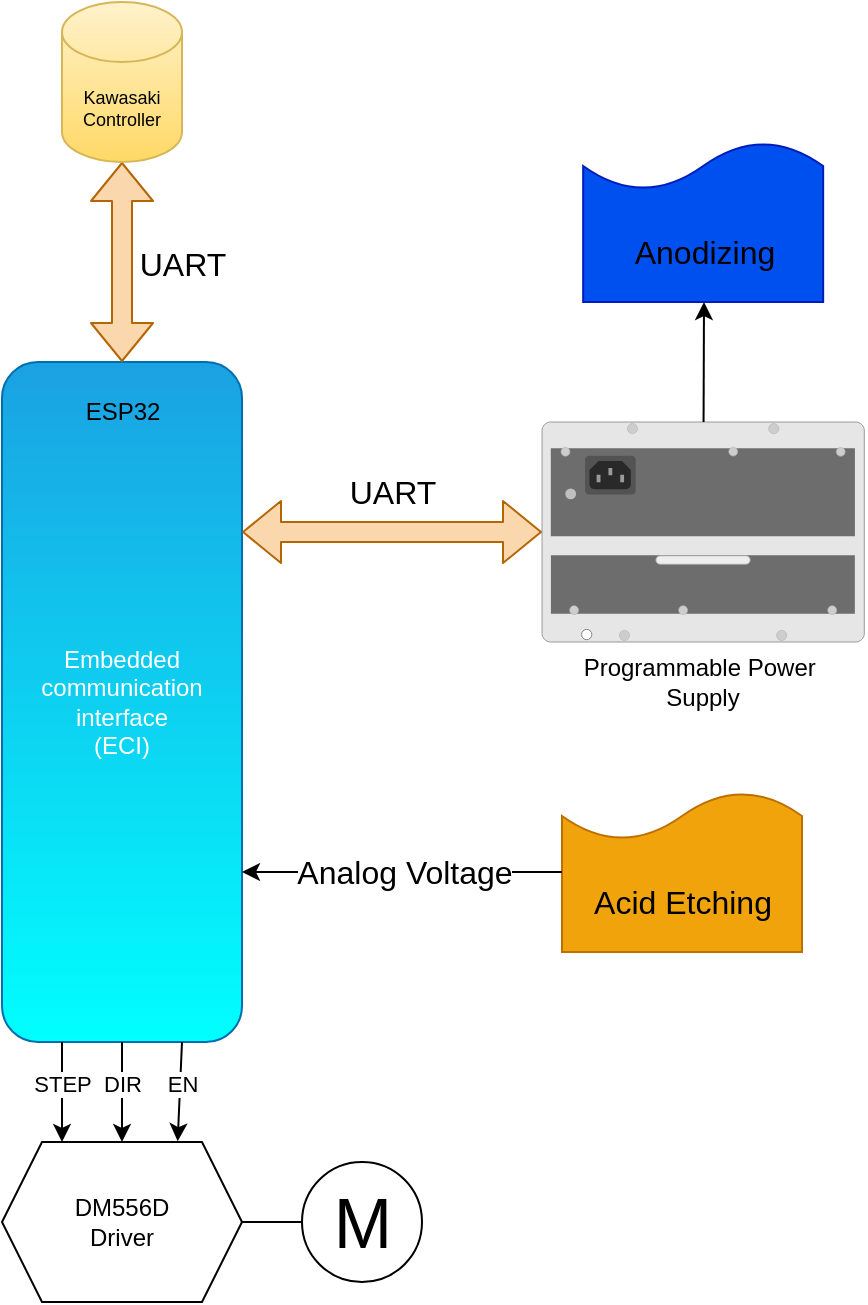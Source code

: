<mxfile>
    <diagram id="4sxwRw-hY-lJQef8hA_G" name="Hardware">
        <mxGraphModel dx="2513" dy="1092" grid="1" gridSize="10" guides="1" tooltips="1" connect="1" arrows="1" fold="1" page="1" pageScale="1" pageWidth="850" pageHeight="1100" math="0" shadow="0">
            <root>
                <mxCell id="0"/>
                <mxCell id="1" parent="0"/>
                <mxCell id="7" value="" style="group" parent="1" vertex="1" connectable="0">
                    <mxGeometry x="-641" y="405" width="120" height="340" as="geometry"/>
                </mxCell>
                <mxCell id="2" value="Embedded communication interface&lt;br&gt;(ECI)" style="rounded=1;whiteSpace=wrap;html=1;fillColor=#1ba1e2;fontColor=#ffffff;strokeColor=#006EAF;gradientColor=#00FFFF;" parent="7" vertex="1">
                    <mxGeometry width="120" height="340" as="geometry"/>
                </mxCell>
                <mxCell id="3" value="ESP32" style="text;html=1;align=center;verticalAlign=middle;resizable=0;points=[];autosize=1;strokeColor=none;fillColor=none;" parent="7" vertex="1">
                    <mxGeometry x="30" y="10" width="60" height="30" as="geometry"/>
                </mxCell>
                <mxCell id="9" value="M" style="verticalLabelPosition=middle;shadow=0;dashed=0;align=center;html=1;verticalAlign=middle;strokeWidth=1;shape=ellipse;aspect=fixed;fontSize=35;fillColor=none;gradientColor=none;" parent="1" vertex="1">
                    <mxGeometry x="-491" y="805" width="60" height="60" as="geometry"/>
                </mxCell>
                <mxCell id="11" style="edgeStyle=none;html=1;exitX=1;exitY=0.5;exitDx=0;exitDy=0;endArrow=none;endFill=0;" parent="1" source="10" target="9" edge="1">
                    <mxGeometry relative="1" as="geometry"/>
                </mxCell>
                <mxCell id="10" value="DM556D&lt;br&gt;Driver" style="shape=hexagon;perimeter=hexagonPerimeter2;whiteSpace=wrap;html=1;fixedSize=1;fillColor=none;gradientColor=none;" parent="1" vertex="1">
                    <mxGeometry x="-641" y="795" width="120" height="80" as="geometry"/>
                </mxCell>
                <mxCell id="12" style="edgeStyle=none;html=1;exitX=0.25;exitY=1;exitDx=0;exitDy=0;entryX=0.25;entryY=0;entryDx=0;entryDy=0;entryPerimeter=0;endArrow=classic;endFill=1;" parent="1" target="10" edge="1">
                    <mxGeometry relative="1" as="geometry">
                        <mxPoint x="-611" y="745" as="sourcePoint"/>
                    </mxGeometry>
                </mxCell>
                <mxCell id="19" value="STEP" style="edgeLabel;html=1;align=center;verticalAlign=middle;resizable=0;points=[];" parent="12" vertex="1" connectable="0">
                    <mxGeometry x="0.231" relative="1" as="geometry">
                        <mxPoint y="-10" as="offset"/>
                    </mxGeometry>
                </mxCell>
                <mxCell id="13" style="edgeStyle=none;html=1;exitX=0.5;exitY=1;exitDx=0;exitDy=0;entryX=0.5;entryY=0;entryDx=0;entryDy=0;endArrow=classic;endFill=1;" parent="1" target="10" edge="1">
                    <mxGeometry relative="1" as="geometry">
                        <mxPoint x="-581" y="745" as="sourcePoint"/>
                    </mxGeometry>
                </mxCell>
                <mxCell id="18" value="DIR" style="edgeLabel;html=1;align=center;verticalAlign=middle;resizable=0;points=[];" parent="13" vertex="1" connectable="0">
                    <mxGeometry x="0.261" y="1" relative="1" as="geometry">
                        <mxPoint x="-1" y="-11" as="offset"/>
                    </mxGeometry>
                </mxCell>
                <mxCell id="15" style="edgeStyle=none;html=1;exitX=0.75;exitY=1;exitDx=0;exitDy=0;entryX=0.732;entryY=-0.005;entryDx=0;entryDy=0;entryPerimeter=0;endArrow=classic;endFill=1;" parent="1" target="10" edge="1">
                    <mxGeometry relative="1" as="geometry">
                        <mxPoint x="-551" y="745" as="sourcePoint"/>
                    </mxGeometry>
                </mxCell>
                <mxCell id="17" value="EN" style="edgeLabel;html=1;align=center;verticalAlign=middle;resizable=0;points=[];" parent="15" vertex="1" connectable="0">
                    <mxGeometry x="0.215" y="1" relative="1" as="geometry">
                        <mxPoint y="-9" as="offset"/>
                    </mxGeometry>
                </mxCell>
                <mxCell id="20" value="" style="shape=flexArrow;endArrow=classic;html=1;exitX=1;exitY=0.25;exitDx=0;exitDy=0;startArrow=block;fillColor=#fad7ac;strokeColor=#b46504;" parent="1" source="2" target="40" edge="1">
                    <mxGeometry width="50" height="50" relative="1" as="geometry">
                        <mxPoint x="-451" y="555" as="sourcePoint"/>
                        <mxPoint x="-391" y="475" as="targetPoint"/>
                    </mxGeometry>
                </mxCell>
                <mxCell id="37" value="" style="edgeStyle=none;html=1;fontSize=9;startArrow=block;endArrow=classic;endFill=1;shape=flexArrow;fillColor=#fad7ac;strokeColor=#b46504;" parent="1" source="35" edge="1">
                    <mxGeometry relative="1" as="geometry">
                        <mxPoint x="-581" y="405" as="targetPoint"/>
                    </mxGeometry>
                </mxCell>
                <mxCell id="38" value="&lt;font style=&quot;font-size: 16px;&quot;&gt;UART&lt;/font&gt;" style="edgeLabel;html=1;align=center;verticalAlign=middle;resizable=0;points=[];fontSize=9;" parent="37" vertex="1" connectable="0">
                    <mxGeometry x="0.409" y="1" relative="1" as="geometry">
                        <mxPoint x="29" y="-20" as="offset"/>
                    </mxGeometry>
                </mxCell>
                <mxCell id="35" value="&lt;font color=&quot;#000000&quot;&gt;Kawasaki Controller&lt;/font&gt;" style="shape=cylinder3;whiteSpace=wrap;html=1;boundedLbl=1;backgroundOutline=1;size=15;labelBackgroundColor=none;fontSize=9;fillColor=#fff2cc;gradientColor=#ffd966;strokeColor=#d6b656;" parent="1" vertex="1">
                    <mxGeometry x="-611" y="225" width="60" height="80" as="geometry"/>
                </mxCell>
                <mxCell id="48" value="" style="group" parent="1" vertex="1" connectable="0">
                    <mxGeometry x="-371" y="435" width="161.16" height="150" as="geometry"/>
                </mxCell>
                <mxCell id="40" value="" style="html=1;verticalLabelPosition=bottom;verticalAlign=top;outlineConnect=0;shadow=0;dashed=0;shape=mxgraph.rack.hpe_aruba.switches.j9828a_5400r_700w_poeplus_zl2_power_supply;" parent="48" vertex="1">
                    <mxGeometry width="161.16" height="110" as="geometry"/>
                </mxCell>
                <mxCell id="41" value="Programmable Power&amp;nbsp;&lt;br&gt;Supply" style="text;html=1;align=center;verticalAlign=middle;resizable=0;points=[];autosize=1;strokeColor=none;fillColor=none;" parent="48" vertex="1">
                    <mxGeometry x="10" y="110" width="140" height="40" as="geometry"/>
                </mxCell>
                <mxCell id="51" value="" style="group" parent="1" vertex="1" connectable="0">
                    <mxGeometry x="-350.42" y="295" width="120" height="80" as="geometry"/>
                </mxCell>
                <mxCell id="49" value="" style="shape=document;whiteSpace=wrap;html=1;boundedLbl=1;fontSize=16;rotation=-180;fillColor=#0050ef;fontColor=#ffffff;strokeColor=#001DBC;" parent="51" vertex="1">
                    <mxGeometry y="7.105e-15" width="120" height="80" as="geometry"/>
                </mxCell>
                <mxCell id="50" value="Anodizing" style="text;html=1;align=center;verticalAlign=middle;resizable=0;points=[];autosize=1;strokeColor=none;fillColor=none;fontSize=16;" parent="51" vertex="1">
                    <mxGeometry x="15" y="40.0" width="90" height="30" as="geometry"/>
                </mxCell>
                <mxCell id="52" value="" style="edgeStyle=none;html=1;fontSize=16;" parent="1" source="40" edge="1">
                    <mxGeometry relative="1" as="geometry">
                        <mxPoint x="-290" y="375" as="targetPoint"/>
                    </mxGeometry>
                </mxCell>
                <mxCell id="54" value="" style="group" parent="1" vertex="1" connectable="0">
                    <mxGeometry x="-361" y="620" width="120" height="80" as="geometry"/>
                </mxCell>
                <mxCell id="55" value="" style="shape=document;whiteSpace=wrap;html=1;boundedLbl=1;fontSize=16;rotation=-180;fillColor=#f0a30a;fontColor=#000000;strokeColor=#BD7000;gradientColor=none;gradientDirection=north;" parent="54" vertex="1">
                    <mxGeometry y="7.105e-15" width="120" height="80" as="geometry"/>
                </mxCell>
                <mxCell id="56" value="Acid Etching" style="text;html=1;align=center;verticalAlign=middle;resizable=0;points=[];autosize=1;strokeColor=none;fillColor=none;fontSize=16;" parent="54" vertex="1">
                    <mxGeometry x="5" y="40.0" width="110" height="30" as="geometry"/>
                </mxCell>
                <mxCell id="57" style="edgeStyle=none;html=1;exitX=1;exitY=0.5;exitDx=0;exitDy=0;entryX=1;entryY=0.75;entryDx=0;entryDy=0;fontSize=16;" parent="1" source="55" target="2" edge="1">
                    <mxGeometry relative="1" as="geometry">
                        <mxPoint x="-251" y="660" as="targetPoint"/>
                    </mxGeometry>
                </mxCell>
                <mxCell id="58" value="Analog Voltage" style="edgeLabel;html=1;align=center;verticalAlign=middle;resizable=0;points=[];fontSize=16;" parent="57" vertex="1" connectable="0">
                    <mxGeometry x="0.309" y="-2" relative="1" as="geometry">
                        <mxPoint x="25" y="2" as="offset"/>
                    </mxGeometry>
                </mxCell>
                <mxCell id="31" value="UART" style="text;html=1;align=center;verticalAlign=middle;resizable=0;points=[];autosize=1;strokeColor=none;fillColor=none;fontSize=16;labelBackgroundColor=none;" parent="1" vertex="1">
                    <mxGeometry x="-481" y="455" width="70" height="30" as="geometry"/>
                </mxCell>
            </root>
        </mxGraphModel>
    </diagram>
    <diagram id="-HBRqM_RVB6I4WsICsQs" name="Tasks">
        <mxGraphModel dx="1746" dy="1147" grid="0" gridSize="10" guides="1" tooltips="1" connect="1" arrows="1" fold="1" page="1" pageScale="1" pageWidth="850" pageHeight="1100" math="0" shadow="0">
            <root>
                <mxCell id="0"/>
                <mxCell id="1" parent="0"/>
                <mxCell id="RDjwLKqMDjneJ64hBMLs-10" style="edgeStyle=none;html=1;exitX=1;exitY=0.5;exitDx=0;exitDy=0;entryX=1;entryY=0.5;entryDx=0;entryDy=0;" parent="1" source="EKJQ99fpAL0ObBLaGcx--1" target="RDjwLKqMDjneJ64hBMLs-3" edge="1">
                    <mxGeometry relative="1" as="geometry"/>
                </mxCell>
                <mxCell id="RDjwLKqMDjneJ64hBMLs-14" style="edgeStyle=none;html=1;exitX=0.5;exitY=1;exitDx=0;exitDy=0;entryX=0.5;entryY=0;entryDx=0;entryDy=0;" parent="1" source="EKJQ99fpAL0ObBLaGcx--1" target="EKJQ99fpAL0ObBLaGcx--16" edge="1">
                    <mxGeometry relative="1" as="geometry"/>
                </mxCell>
                <mxCell id="RDjwLKqMDjneJ64hBMLs-15" style="edgeStyle=none;html=1;exitX=0.75;exitY=0;exitDx=0;exitDy=0;entryX=0;entryY=0.5;entryDx=0;entryDy=0;" parent="1" source="EKJQ99fpAL0ObBLaGcx--1" target="6x-2eEvft_--I5W4D1XS-19" edge="1">
                    <mxGeometry relative="1" as="geometry">
                        <Array as="points">
                            <mxPoint x="273" y="700"/>
                            <mxPoint x="360" y="700"/>
                            <mxPoint x="360" y="590"/>
                        </Array>
                    </mxGeometry>
                </mxCell>
                <mxCell id="EKJQ99fpAL0ObBLaGcx--1" value="&lt;font style=&quot;font-size: 17px;&quot;&gt;&lt;b&gt;FIWARE &lt;br&gt;TASK&lt;/b&gt;&lt;/font&gt;" style="rounded=1;whiteSpace=wrap;html=1;fillColor=#d80073;fontColor=#ffffff;strokeColor=#A50040;glass=1;" parent="1" vertex="1">
                    <mxGeometry x="160" y="750" width="150" height="100" as="geometry"/>
                </mxCell>
                <mxCell id="RDjwLKqMDjneJ64hBMLs-11" style="edgeStyle=none;html=1;exitX=1;exitY=0.5;exitDx=0;exitDy=0;entryX=0;entryY=0.5;entryDx=0;entryDy=0;" parent="1" source="EKJQ99fpAL0ObBLaGcx--12" target="RDjwLKqMDjneJ64hBMLs-3" edge="1">
                    <mxGeometry relative="1" as="geometry">
                        <Array as="points">
                            <mxPoint x="520" y="930"/>
                            <mxPoint x="520" y="800"/>
                        </Array>
                    </mxGeometry>
                </mxCell>
                <mxCell id="EKJQ99fpAL0ObBLaGcx--12" value="&lt;span style=&quot;font-size: 17px;&quot;&gt;&lt;b&gt;HTTP Server&lt;/b&gt;&lt;/span&gt;" style="rounded=1;whiteSpace=wrap;html=1;fillColor=#6a00ff;fontColor=#ffffff;strokeColor=#3700CC;glass=1;" parent="1" vertex="1">
                    <mxGeometry x="340" y="880" width="150" height="100" as="geometry"/>
                </mxCell>
                <mxCell id="RDjwLKqMDjneJ64hBMLs-13" style="edgeStyle=none;html=1;exitX=0.5;exitY=1;exitDx=0;exitDy=0;entryX=0.07;entryY=0.4;entryDx=0;entryDy=0;entryPerimeter=0;" parent="1" source="EKJQ99fpAL0ObBLaGcx--16" target="EKJQ99fpAL0ObBLaGcx--19" edge="1">
                    <mxGeometry relative="1" as="geometry">
                        <Array as="points">
                            <mxPoint x="235" y="1010"/>
                        </Array>
                    </mxGeometry>
                </mxCell>
                <mxCell id="EKJQ99fpAL0ObBLaGcx--16" value="&lt;span style=&quot;font-size: 17px;&quot;&gt;&lt;b&gt;HTTP Client API&lt;/b&gt;&lt;/span&gt;" style="rounded=1;whiteSpace=wrap;html=1;fillColor=#60a917;fontColor=#ffffff;strokeColor=#2D7600;glass=1;" parent="1" vertex="1">
                    <mxGeometry x="160" y="880" width="150" height="100" as="geometry"/>
                </mxCell>
                <mxCell id="RDjwLKqMDjneJ64hBMLs-12" style="edgeStyle=none;html=1;exitX=0.88;exitY=0.25;exitDx=0;exitDy=0;exitPerimeter=0;entryX=0.5;entryY=1;entryDx=0;entryDy=0;" parent="1" source="EKJQ99fpAL0ObBLaGcx--19" target="EKJQ99fpAL0ObBLaGcx--12" edge="1">
                    <mxGeometry relative="1" as="geometry">
                        <Array as="points">
                            <mxPoint x="415" y="1020"/>
                        </Array>
                    </mxGeometry>
                </mxCell>
                <mxCell id="EKJQ99fpAL0ObBLaGcx--19" value="FIWARE" style="ellipse;shape=cloud;whiteSpace=wrap;html=1;glass=0;fontSize=17;fillColor=#1ba1e2;fontColor=#ffffff;strokeColor=#006EAF;sketch=1;curveFitting=1;jiggle=2;shadow=0;" parent="1" vertex="1">
                    <mxGeometry x="270" y="1010" width="120" height="80" as="geometry"/>
                </mxCell>
                <mxCell id="6x-2eEvft_--I5W4D1XS-15" style="edgeStyle=none;html=1;exitX=0.5;exitY=0;exitDx=0;exitDy=0;" parent="1" source="EKJQ99fpAL0ObBLaGcx--24" edge="1">
                    <mxGeometry relative="1" as="geometry">
                        <mxPoint x="350" y="300" as="targetPoint"/>
                        <Array as="points">
                            <mxPoint x="235" y="300"/>
                        </Array>
                    </mxGeometry>
                </mxCell>
                <mxCell id="6x-2eEvft_--I5W4D1XS-44" style="edgeStyle=none;html=1;exitX=0;exitY=0.25;exitDx=0;exitDy=0;entryX=0;entryY=0.5;entryDx=0;entryDy=0;" parent="1" source="EKJQ99fpAL0ObBLaGcx--24" target="6x-2eEvft_--I5W4D1XS-38" edge="1">
                    <mxGeometry relative="1" as="geometry">
                        <mxPoint x="60" y="420" as="targetPoint"/>
                        <Array as="points">
                            <mxPoint x="95" y="405"/>
                        </Array>
                    </mxGeometry>
                </mxCell>
                <mxCell id="EKJQ99fpAL0ObBLaGcx--24" value="&lt;span style=&quot;font-size: 17px;&quot;&gt;&lt;b&gt;UART &lt;br&gt;TASK&lt;/b&gt;&lt;/span&gt;" style="rounded=1;whiteSpace=wrap;html=1;fillColor=#d80073;fontColor=#ffffff;strokeColor=#A50040;glass=1;" parent="1" vertex="1">
                    <mxGeometry x="160" y="380" width="150" height="100" as="geometry"/>
                </mxCell>
                <mxCell id="6k_8zo5TgIcgAM96i-wf-22" value="" style="group;movable=0;resizable=0;rotatable=0;deletable=0;editable=0;connectable=0;" parent="1" vertex="1" connectable="0">
                    <mxGeometry x="10" y="10.0" width="280" height="220" as="geometry"/>
                </mxCell>
                <mxCell id="6k_8zo5TgIcgAM96i-wf-15" value="" style="group" parent="6k_8zo5TgIcgAM96i-wf-22" vertex="1" connectable="0">
                    <mxGeometry width="170" height="40.0" as="geometry"/>
                </mxCell>
                <mxCell id="6k_8zo5TgIcgAM96i-wf-1" value="" style="group;rotation=-180;" parent="6k_8zo5TgIcgAM96i-wf-15" vertex="1" connectable="0">
                    <mxGeometry y="7.105e-15" width="100" height="40" as="geometry"/>
                </mxCell>
                <mxCell id="6k_8zo5TgIcgAM96i-wf-2" value="" style="rounded=0;whiteSpace=wrap;html=1;glass=0;fontSize=17;fillColor=#FFFFFF;rotation=-180;" parent="6k_8zo5TgIcgAM96i-wf-1" vertex="1">
                    <mxGeometry width="100" height="40" as="geometry"/>
                </mxCell>
                <mxCell id="6k_8zo5TgIcgAM96i-wf-3" value="" style="rounded=0;whiteSpace=wrap;html=1;glass=0;fontSize=17;fillColor=#000000;rotation=-180;strokeColor=#000000;" parent="6k_8zo5TgIcgAM96i-wf-1" vertex="1">
                    <mxGeometry x="70" y="10" width="20" height="20" as="geometry"/>
                </mxCell>
                <mxCell id="6k_8zo5TgIcgAM96i-wf-4" value="" style="rounded=0;whiteSpace=wrap;html=1;glass=0;fontSize=17;fillColor=#1ba1e2;fontColor=#ffffff;strokeColor=#006EAF;rotation=-180;" parent="6k_8zo5TgIcgAM96i-wf-1" vertex="1">
                    <mxGeometry x="40" y="10" width="20" height="20" as="geometry"/>
                </mxCell>
                <mxCell id="6k_8zo5TgIcgAM96i-wf-5" value="" style="rounded=0;whiteSpace=wrap;html=1;glass=0;fontSize=17;fillColor=#1ba1e2;fontColor=#ffffff;strokeColor=#006EAF;rotation=-180;" parent="6k_8zo5TgIcgAM96i-wf-1" vertex="1">
                    <mxGeometry x="10" y="10" width="20" height="20" as="geometry"/>
                </mxCell>
                <mxCell id="6k_8zo5TgIcgAM96i-wf-14" value="Queue" style="text;html=1;align=center;verticalAlign=middle;resizable=0;points=[];autosize=1;strokeColor=none;fillColor=none;fontSize=17;" parent="6k_8zo5TgIcgAM96i-wf-15" vertex="1">
                    <mxGeometry x="100" y="5.0" width="70" height="30" as="geometry"/>
                </mxCell>
                <mxCell id="6k_8zo5TgIcgAM96i-wf-16" value="" style="rounded=1;whiteSpace=wrap;html=1;fillColor=#d80073;fontColor=#ffffff;strokeColor=#A50040;glass=1;" parent="6k_8zo5TgIcgAM96i-wf-22" vertex="1">
                    <mxGeometry y="50.0" width="100" height="50" as="geometry"/>
                </mxCell>
                <mxCell id="6k_8zo5TgIcgAM96i-wf-17" value="Task" style="text;html=1;align=center;verticalAlign=middle;resizable=0;points=[];autosize=1;strokeColor=none;fillColor=none;fontSize=17;" parent="6k_8zo5TgIcgAM96i-wf-22" vertex="1">
                    <mxGeometry x="100" y="60.0" width="60" height="30" as="geometry"/>
                </mxCell>
                <mxCell id="6k_8zo5TgIcgAM96i-wf-18" value="" style="rounded=1;whiteSpace=wrap;html=1;fillColor=#6a00ff;fontColor=#ffffff;strokeColor=#3700CC;glass=1;" parent="6k_8zo5TgIcgAM96i-wf-22" vertex="1">
                    <mxGeometry y="110" width="100" height="50" as="geometry"/>
                </mxCell>
                <mxCell id="6k_8zo5TgIcgAM96i-wf-19" value="Async Callback" style="text;html=1;align=center;verticalAlign=middle;resizable=0;points=[];autosize=1;strokeColor=none;fillColor=none;fontSize=17;" parent="6k_8zo5TgIcgAM96i-wf-22" vertex="1">
                    <mxGeometry x="100" y="120" width="140" height="30" as="geometry"/>
                </mxCell>
                <mxCell id="6k_8zo5TgIcgAM96i-wf-20" value="" style="rounded=1;whiteSpace=wrap;html=1;fillColor=#60a917;fontColor=#ffffff;strokeColor=#2D7600;glass=1;" parent="6k_8zo5TgIcgAM96i-wf-22" vertex="1">
                    <mxGeometry y="170" width="100" height="50" as="geometry"/>
                </mxCell>
                <mxCell id="6k_8zo5TgIcgAM96i-wf-21" value="Synchronous API call" style="text;html=1;align=center;verticalAlign=middle;resizable=0;points=[];autosize=1;strokeColor=none;fillColor=none;fontSize=17;" parent="6k_8zo5TgIcgAM96i-wf-22" vertex="1">
                    <mxGeometry x="100" y="180" width="180" height="30" as="geometry"/>
                </mxCell>
                <mxCell id="6x-2eEvft_--I5W4D1XS-17" value="" style="group" parent="1" vertex="1" connectable="0">
                    <mxGeometry x="250" y="250" width="110" height="70" as="geometry"/>
                </mxCell>
                <mxCell id="6x-2eEvft_--I5W4D1XS-10" value="" style="group;rotation=-180;" parent="6x-2eEvft_--I5W4D1XS-17" vertex="1" connectable="0">
                    <mxGeometry x="5" y="30" width="100" height="40" as="geometry"/>
                </mxCell>
                <mxCell id="6x-2eEvft_--I5W4D1XS-11" value="&lt;span style=&quot;color: rgba(0, 0, 0, 0); font-family: monospace; font-size: 0px; text-align: start; background-color: rgb(42, 37, 47);&quot;&gt;%3CmxGraphModel%3E%3Croot%3E%3CmxCell%20id%3D%220%22%2F%3E%3CmxCell%20id%3D%221%22%20parent%3D%220%22%2F%3E%3CmxCell%20id%3D%222%22%20value%3D%22%26lt%3Bspan%20style%3D%26quot%3Bfont-size%3A%2017px%3B%26quot%3B%26gt%3B%26lt%3Bb%26gt%3BpH%20Task%26lt%3B%2Fb%26gt%3B%26lt%3B%2Fspan%26gt%3B%22%20style%3D%22rounded%3D1%3BwhiteSpace%3Dwrap%3Bhtml%3D1%3BfillColor%3D%23d80073%3BfontColor%3D%23ffffff%3BstrokeColor%3D%23A50040%3Bglass%3D1%3B%22%20vertex%3D%221%22%20parent%3D%221%22%3E%3CmxGeometry%20x%3D%22390%22%20y%3D%22460%22%20width%3D%22150%22%20height%3D%22100%22%20as%3D%22geometry%22%2F%3E%3C%2FmxCell%3E%3C%2Froot%3E%3C%2FmxGraphModel%3E&lt;/span&gt;" style="rounded=0;whiteSpace=wrap;html=1;glass=0;fontSize=17;fillColor=#FFFFFF;rotation=-180;" parent="6x-2eEvft_--I5W4D1XS-10" vertex="1">
                    <mxGeometry width="100" height="40" as="geometry"/>
                </mxCell>
                <mxCell id="6x-2eEvft_--I5W4D1XS-12" value="" style="rounded=0;whiteSpace=wrap;html=1;glass=0;fontSize=17;fillColor=#000000;rotation=-180;strokeColor=#000000;" parent="6x-2eEvft_--I5W4D1XS-10" vertex="1">
                    <mxGeometry x="70" y="10" width="20" height="20" as="geometry"/>
                </mxCell>
                <mxCell id="6x-2eEvft_--I5W4D1XS-13" value="" style="rounded=0;whiteSpace=wrap;html=1;glass=0;fontSize=17;fillColor=#1ba1e2;fontColor=#ffffff;strokeColor=#006EAF;rotation=-180;" parent="6x-2eEvft_--I5W4D1XS-10" vertex="1">
                    <mxGeometry x="40" y="10" width="20" height="20" as="geometry"/>
                </mxCell>
                <mxCell id="6x-2eEvft_--I5W4D1XS-14" value="" style="rounded=0;whiteSpace=wrap;html=1;glass=0;fontSize=17;fillColor=#1ba1e2;fontColor=#ffffff;strokeColor=#006EAF;rotation=-180;" parent="6x-2eEvft_--I5W4D1XS-10" vertex="1">
                    <mxGeometry x="10" y="10" width="20" height="20" as="geometry"/>
                </mxCell>
                <mxCell id="6x-2eEvft_--I5W4D1XS-16" value="Incoming Queue" style="text;html=1;align=center;verticalAlign=middle;resizable=0;points=[];autosize=1;strokeColor=none;fillColor=none;" parent="6x-2eEvft_--I5W4D1XS-17" vertex="1">
                    <mxGeometry width="110" height="30" as="geometry"/>
                </mxCell>
                <mxCell id="6x-2eEvft_--I5W4D1XS-24" style="edgeStyle=none;html=1;exitX=1;exitY=0.5;exitDx=0;exitDy=0;entryX=0.25;entryY=1;entryDx=0;entryDy=0;" parent="1" source="6x-2eEvft_--I5W4D1XS-19" target="EKJQ99fpAL0ObBLaGcx--24" edge="1">
                    <mxGeometry relative="1" as="geometry">
                        <Array as="points">
                            <mxPoint x="200" y="590"/>
                        </Array>
                    </mxGeometry>
                </mxCell>
                <mxCell id="6x-2eEvft_--I5W4D1XS-26" value="" style="group" parent="1" vertex="1" connectable="0">
                    <mxGeometry x="220" y="540" width="110" height="70" as="geometry"/>
                </mxCell>
                <mxCell id="6x-2eEvft_--I5W4D1XS-18" value="" style="group;rotation=-180;flipH=1;" parent="6x-2eEvft_--I5W4D1XS-26" vertex="1" connectable="0">
                    <mxGeometry x="5" y="30" width="100" height="40" as="geometry"/>
                </mxCell>
                <mxCell id="6x-2eEvft_--I5W4D1XS-19" value="" style="rounded=0;whiteSpace=wrap;html=1;glass=0;fontSize=17;fillColor=#FFFFFF;rotation=-180;" parent="6x-2eEvft_--I5W4D1XS-18" vertex="1">
                    <mxGeometry width="100" height="40" as="geometry"/>
                </mxCell>
                <mxCell id="6x-2eEvft_--I5W4D1XS-20" value="" style="rounded=0;whiteSpace=wrap;html=1;glass=0;fontSize=17;fillColor=#000000;rotation=-180;strokeColor=#000000;" parent="6x-2eEvft_--I5W4D1XS-18" vertex="1">
                    <mxGeometry x="10" y="10" width="20" height="20" as="geometry"/>
                </mxCell>
                <mxCell id="6x-2eEvft_--I5W4D1XS-21" value="" style="rounded=0;whiteSpace=wrap;html=1;glass=0;fontSize=17;fillColor=#1ba1e2;fontColor=#ffffff;strokeColor=#006EAF;rotation=-180;" parent="6x-2eEvft_--I5W4D1XS-18" vertex="1">
                    <mxGeometry x="40" y="10" width="20" height="20" as="geometry"/>
                </mxCell>
                <mxCell id="6x-2eEvft_--I5W4D1XS-22" value="" style="rounded=0;whiteSpace=wrap;html=1;glass=0;fontSize=17;fillColor=#1ba1e2;fontColor=#ffffff;strokeColor=#006EAF;rotation=-180;" parent="6x-2eEvft_--I5W4D1XS-18" vertex="1">
                    <mxGeometry x="70" y="10" width="20" height="20" as="geometry"/>
                </mxCell>
                <mxCell id="6x-2eEvft_--I5W4D1XS-25" value="Outgoing Queue" style="text;html=1;align=center;verticalAlign=middle;resizable=0;points=[];autosize=1;strokeColor=none;fillColor=none;" parent="6x-2eEvft_--I5W4D1XS-26" vertex="1">
                    <mxGeometry width="110" height="30" as="geometry"/>
                </mxCell>
                <mxCell id="6x-2eEvft_--I5W4D1XS-34" style="edgeStyle=none;html=1;exitX=0.5;exitY=1;exitDx=0;exitDy=0;entryX=0;entryY=0.5;entryDx=0;entryDy=0;" parent="1" source="6x-2eEvft_--I5W4D1XS-27" target="6x-2eEvft_--I5W4D1XS-19" edge="1">
                    <mxGeometry relative="1" as="geometry">
                        <Array as="points">
                            <mxPoint x="575" y="590"/>
                        </Array>
                    </mxGeometry>
                </mxCell>
                <mxCell id="6x-2eEvft_--I5W4D1XS-27" value="&lt;span style=&quot;font-size: 17px;&quot;&gt;&lt;b&gt;pH Task&lt;/b&gt;&lt;/span&gt;" style="rounded=1;whiteSpace=wrap;html=1;fillColor=#d80073;fontColor=#ffffff;strokeColor=#A50040;glass=1;" parent="1" vertex="1">
                    <mxGeometry x="500" y="380" width="150" height="100" as="geometry"/>
                </mxCell>
                <mxCell id="6x-2eEvft_--I5W4D1XS-35" style="edgeStyle=none;html=1;exitX=0.5;exitY=1;exitDx=0;exitDy=0;entryX=0;entryY=0.5;entryDx=0;entryDy=0;" parent="1" source="6x-2eEvft_--I5W4D1XS-28" target="6x-2eEvft_--I5W4D1XS-19" edge="1">
                    <mxGeometry relative="1" as="geometry">
                        <Array as="points">
                            <mxPoint x="735" y="590"/>
                        </Array>
                    </mxGeometry>
                </mxCell>
                <mxCell id="6x-2eEvft_--I5W4D1XS-28" value="&lt;span style=&quot;font-size: 17px;&quot;&gt;&lt;b&gt;VREG Task&lt;/b&gt;&lt;/span&gt;" style="rounded=1;whiteSpace=wrap;html=1;fillColor=#d80073;fontColor=#ffffff;strokeColor=#A50040;glass=1;" parent="1" vertex="1">
                    <mxGeometry x="660" y="380" width="150" height="100" as="geometry"/>
                </mxCell>
                <mxCell id="6x-2eEvft_--I5W4D1XS-33" style="edgeStyle=none;html=1;exitX=0.5;exitY=1;exitDx=0;exitDy=0;entryX=0;entryY=0.5;entryDx=0;entryDy=0;" parent="1" source="6x-2eEvft_--I5W4D1XS-29" target="6x-2eEvft_--I5W4D1XS-19" edge="1">
                    <mxGeometry relative="1" as="geometry">
                        <Array as="points">
                            <mxPoint x="415" y="590"/>
                        </Array>
                    </mxGeometry>
                </mxCell>
                <mxCell id="6x-2eEvft_--I5W4D1XS-29" value="&lt;span style=&quot;font-size: 17px;&quot;&gt;&lt;b&gt;Stepper Task&lt;/b&gt;&lt;/span&gt;" style="rounded=1;whiteSpace=wrap;html=1;fillColor=#d80073;fontColor=#ffffff;strokeColor=#A50040;glass=1;" parent="1" vertex="1">
                    <mxGeometry x="340" y="380" width="150" height="100" as="geometry"/>
                </mxCell>
                <mxCell id="6x-2eEvft_--I5W4D1XS-30" style="edgeStyle=none;html=1;exitX=0;exitY=0.5;exitDx=0;exitDy=0;entryX=0.5;entryY=0;entryDx=0;entryDy=0;" parent="1" source="6x-2eEvft_--I5W4D1XS-11" target="6x-2eEvft_--I5W4D1XS-28" edge="1">
                    <mxGeometry relative="1" as="geometry">
                        <Array as="points">
                            <mxPoint x="735" y="300"/>
                        </Array>
                    </mxGeometry>
                </mxCell>
                <mxCell id="6x-2eEvft_--I5W4D1XS-31" style="edgeStyle=none;html=1;exitX=0;exitY=0.5;exitDx=0;exitDy=0;entryX=0.5;entryY=0;entryDx=0;entryDy=0;" parent="1" source="6x-2eEvft_--I5W4D1XS-11" target="6x-2eEvft_--I5W4D1XS-27" edge="1">
                    <mxGeometry relative="1" as="geometry">
                        <Array as="points">
                            <mxPoint x="575" y="300"/>
                        </Array>
                    </mxGeometry>
                </mxCell>
                <mxCell id="6x-2eEvft_--I5W4D1XS-32" style="edgeStyle=none;html=1;exitX=0;exitY=0.5;exitDx=0;exitDy=0;entryX=0.5;entryY=0;entryDx=0;entryDy=0;" parent="1" source="6x-2eEvft_--I5W4D1XS-11" target="6x-2eEvft_--I5W4D1XS-29" edge="1">
                    <mxGeometry relative="1" as="geometry">
                        <Array as="points">
                            <mxPoint x="415" y="300"/>
                        </Array>
                    </mxGeometry>
                </mxCell>
                <mxCell id="6x-2eEvft_--I5W4D1XS-46" value="" style="group" parent="1" vertex="1" connectable="0">
                    <mxGeometry x="40.0" y="510" width="95.0" height="140" as="geometry"/>
                </mxCell>
                <mxCell id="6x-2eEvft_--I5W4D1XS-42" value="" style="group" parent="6x-2eEvft_--I5W4D1XS-46" vertex="1" connectable="0">
                    <mxGeometry x="35.0" y="20" width="40" height="100" as="geometry"/>
                </mxCell>
                <mxCell id="6x-2eEvft_--I5W4D1XS-38" value="&lt;span style=&quot;color: rgba(0, 0, 0, 0); font-family: monospace; font-size: 0px; text-align: start; background-color: rgb(42, 37, 47);&quot;&gt;%3CmxGraphModel%3E%3Croot%3E%3CmxCell%20id%3D%220%22%2F%3E%3CmxCell%20id%3D%221%22%20parent%3D%220%22%2F%3E%3CmxCell%20id%3D%222%22%20value%3D%22%26lt%3Bspan%20style%3D%26quot%3Bfont-size%3A%2017px%3B%26quot%3B%26gt%3B%26lt%3Bb%26gt%3BpH%20Task%26lt%3B%2Fb%26gt%3B%26lt%3B%2Fspan%26gt%3B%22%20style%3D%22rounded%3D1%3BwhiteSpace%3Dwrap%3Bhtml%3D1%3BfillColor%3D%23d80073%3BfontColor%3D%23ffffff%3BstrokeColor%3D%23A50040%3Bglass%3D1%3B%22%20vertex%3D%221%22%20parent%3D%221%22%3E%3CmxGeometry%20x%3D%22390%22%20y%3D%22460%22%20width%3D%22150%22%20height%3D%22100%22%20as%3D%22geometry%22%2F%3E%3C%2FmxCell%3E%3C%2Froot%3E%3C%2FmxGraphModel%3E&lt;/span&gt;" style="rounded=0;whiteSpace=wrap;html=1;glass=0;fontSize=17;fillColor=#FFFFFF;rotation=180;direction=north;container=0;" parent="6x-2eEvft_--I5W4D1XS-42" vertex="1">
                    <mxGeometry width="40" height="100" as="geometry"/>
                </mxCell>
                <mxCell id="6x-2eEvft_--I5W4D1XS-41" value="" style="rounded=0;whiteSpace=wrap;html=1;glass=0;fontSize=17;fillColor=#1ba1e2;fontColor=#ffffff;strokeColor=#006EAF;rotation=-180;container=0;" parent="6x-2eEvft_--I5W4D1XS-42" vertex="1">
                    <mxGeometry x="10" y="10" width="20" height="20" as="geometry"/>
                </mxCell>
                <mxCell id="6x-2eEvft_--I5W4D1XS-40" value="" style="rounded=0;whiteSpace=wrap;html=1;glass=0;fontSize=17;fillColor=#1ba1e2;fontColor=#ffffff;strokeColor=#006EAF;rotation=-180;container=0;" parent="6x-2eEvft_--I5W4D1XS-42" vertex="1">
                    <mxGeometry x="10" y="40" width="20" height="20" as="geometry"/>
                </mxCell>
                <mxCell id="6x-2eEvft_--I5W4D1XS-39" value="" style="rounded=0;whiteSpace=wrap;html=1;glass=0;fontSize=17;fillColor=#000000;rotation=-180;strokeColor=#000000;container=0;" parent="6x-2eEvft_--I5W4D1XS-42" vertex="1">
                    <mxGeometry x="10" y="70" width="20" height="20" as="geometry"/>
                </mxCell>
                <mxCell id="6x-2eEvft_--I5W4D1XS-45" value="IoT Measurement Queue" style="text;html=1;align=center;verticalAlign=middle;resizable=0;points=[];autosize=1;strokeColor=none;fillColor=none;rotation=270;" parent="6x-2eEvft_--I5W4D1XS-46" vertex="1">
                    <mxGeometry x="-65.0" y="55" width="160" height="30" as="geometry"/>
                </mxCell>
                <mxCell id="6x-2eEvft_--I5W4D1XS-47" style="edgeStyle=none;html=1;exitX=1;exitY=0.5;exitDx=0;exitDy=0;entryX=0;entryY=0.75;entryDx=0;entryDy=0;" parent="1" source="6x-2eEvft_--I5W4D1XS-38" target="EKJQ99fpAL0ObBLaGcx--1" edge="1">
                    <mxGeometry relative="1" as="geometry">
                        <Array as="points">
                            <mxPoint x="95" y="825"/>
                        </Array>
                    </mxGeometry>
                </mxCell>
                <mxCell id="RDjwLKqMDjneJ64hBMLs-1" value="" style="group" parent="1" vertex="1" connectable="0">
                    <mxGeometry x="340" y="750" width="125" height="70" as="geometry"/>
                </mxCell>
                <mxCell id="RDjwLKqMDjneJ64hBMLs-2" value="" style="group;rotation=-180;flipH=1;" parent="RDjwLKqMDjneJ64hBMLs-1" vertex="1" connectable="0">
                    <mxGeometry x="5" y="30" width="100" height="40" as="geometry"/>
                </mxCell>
                <mxCell id="RDjwLKqMDjneJ64hBMLs-3" value="" style="rounded=0;whiteSpace=wrap;html=1;glass=0;fontSize=17;fillColor=#FFFFFF;rotation=-180;" parent="RDjwLKqMDjneJ64hBMLs-2" vertex="1">
                    <mxGeometry width="100" height="40" as="geometry"/>
                </mxCell>
                <mxCell id="RDjwLKqMDjneJ64hBMLs-4" value="" style="rounded=0;whiteSpace=wrap;html=1;glass=0;fontSize=17;fillColor=#000000;rotation=-180;strokeColor=#000000;" parent="RDjwLKqMDjneJ64hBMLs-2" vertex="1">
                    <mxGeometry x="10" y="10" width="20" height="20" as="geometry"/>
                </mxCell>
                <mxCell id="RDjwLKqMDjneJ64hBMLs-5" value="" style="rounded=0;whiteSpace=wrap;html=1;glass=0;fontSize=17;fillColor=#1ba1e2;fontColor=#ffffff;strokeColor=#006EAF;rotation=-180;" parent="RDjwLKqMDjneJ64hBMLs-2" vertex="1">
                    <mxGeometry x="40" y="10" width="20" height="20" as="geometry"/>
                </mxCell>
                <mxCell id="RDjwLKqMDjneJ64hBMLs-6" value="" style="rounded=0;whiteSpace=wrap;html=1;glass=0;fontSize=17;fillColor=#1ba1e2;fontColor=#ffffff;strokeColor=#006EAF;rotation=-180;" parent="RDjwLKqMDjneJ64hBMLs-2" vertex="1">
                    <mxGeometry x="70" y="10" width="20" height="20" as="geometry"/>
                </mxCell>
                <mxCell id="RDjwLKqMDjneJ64hBMLs-7" value="IoT Command Queue" style="text;html=1;align=center;verticalAlign=middle;resizable=0;points=[];autosize=1;strokeColor=none;fillColor=none;" parent="RDjwLKqMDjneJ64hBMLs-1" vertex="1">
                    <mxGeometry x="-15" width="140" height="30" as="geometry"/>
                </mxCell>
            </root>
        </mxGraphModel>
    </diagram>
    <diagram id="erhC6qof5hDKDXANCqeT" name="UART Task">
        <mxGraphModel dx="1204" dy="791" grid="0" gridSize="10" guides="1" tooltips="1" connect="1" arrows="1" fold="1" page="1" pageScale="1" pageWidth="850" pageHeight="1100" math="0" shadow="0">
            <root>
                <mxCell id="0"/>
                <mxCell id="1" parent="0"/>
                <mxCell id="So7tRd_XCFqdI7-16bzw-4" value="" style="edgeStyle=none;html=1;" parent="1" source="So7tRd_XCFqdI7-16bzw-1" target="So7tRd_XCFqdI7-16bzw-2" edge="1">
                    <mxGeometry relative="1" as="geometry"/>
                </mxCell>
                <mxCell id="So7tRd_XCFqdI7-16bzw-1" value="Inizialize UART interface" style="rounded=0;whiteSpace=wrap;html=1;fillColor=#60a917;fontColor=#ffffff;strokeColor=#2D7600;" parent="1" vertex="1">
                    <mxGeometry x="40" y="40" width="120" height="60" as="geometry"/>
                </mxCell>
                <mxCell id="So7tRd_XCFqdI7-16bzw-6" value="" style="edgeStyle=none;html=1;" parent="1" source="So7tRd_XCFqdI7-16bzw-2" target="So7tRd_XCFqdI7-16bzw-5" edge="1">
                    <mxGeometry relative="1" as="geometry"/>
                </mxCell>
                <mxCell id="So7tRd_XCFqdI7-16bzw-2" value="Read incoming Kawasaki transmission" style="rounded=0;whiteSpace=wrap;html=1;fillColor=#60a917;fontColor=#ffffff;strokeColor=#2D7600;" parent="1" vertex="1">
                    <mxGeometry x="40" y="160" width="120" height="60" as="geometry"/>
                </mxCell>
                <mxCell id="So7tRd_XCFqdI7-16bzw-8" value="" style="edgeStyle=none;html=1;" parent="1" source="So7tRd_XCFqdI7-16bzw-5" target="So7tRd_XCFqdI7-16bzw-7" edge="1">
                    <mxGeometry relative="1" as="geometry"/>
                </mxCell>
                <mxCell id="So7tRd_XCFqdI7-16bzw-10" value="YES" style="edgeLabel;html=1;align=center;verticalAlign=middle;resizable=0;points=[];" parent="So7tRd_XCFqdI7-16bzw-8" vertex="1" connectable="0">
                    <mxGeometry x="0.267" y="-3" relative="1" as="geometry">
                        <mxPoint x="3" y="-17" as="offset"/>
                    </mxGeometry>
                </mxCell>
                <mxCell id="So7tRd_XCFqdI7-16bzw-12" value="" style="edgeStyle=none;html=1;" parent="1" source="So7tRd_XCFqdI7-16bzw-5" target="So7tRd_XCFqdI7-16bzw-11" edge="1">
                    <mxGeometry relative="1" as="geometry"/>
                </mxCell>
                <mxCell id="So7tRd_XCFqdI7-16bzw-18" value="NO" style="edgeLabel;html=1;align=center;verticalAlign=middle;resizable=0;points=[];" parent="So7tRd_XCFqdI7-16bzw-12" vertex="1" connectable="0">
                    <mxGeometry x="0.4" y="2" relative="1" as="geometry">
                        <mxPoint x="-16" y="2" as="offset"/>
                    </mxGeometry>
                </mxCell>
                <mxCell id="So7tRd_XCFqdI7-16bzw-5" value="Timeout?" style="rhombus;whiteSpace=wrap;html=1;fillColor=#e3c800;fontColor=#000000;strokeColor=#B09500;" parent="1" vertex="1">
                    <mxGeometry x="40" y="260" width="120" height="60" as="geometry"/>
                </mxCell>
                <mxCell id="So7tRd_XCFqdI7-16bzw-23" style="edgeStyle=none;html=1;exitX=1;exitY=0.5;exitDx=0;exitDy=0;entryX=1;entryY=0.5;entryDx=0;entryDy=0;" parent="1" source="So7tRd_XCFqdI7-16bzw-7" target="So7tRd_XCFqdI7-16bzw-2" edge="1">
                    <mxGeometry relative="1" as="geometry">
                        <Array as="points">
                            <mxPoint x="800" y="480"/>
                            <mxPoint x="800" y="190"/>
                        </Array>
                    </mxGeometry>
                </mxCell>
                <mxCell id="So7tRd_XCFqdI7-16bzw-7" value="Process messages from the other tasks&lt;br&gt;(Outgoing Queue)" style="rounded=0;whiteSpace=wrap;html=1;fillColor=#60a917;fontColor=#ffffff;strokeColor=#2D7600;" parent="1" vertex="1">
                    <mxGeometry x="40" y="450" width="120" height="60" as="geometry"/>
                </mxCell>
                <mxCell id="So7tRd_XCFqdI7-16bzw-14" value="" style="edgeStyle=none;html=1;" parent="1" source="So7tRd_XCFqdI7-16bzw-11" target="So7tRd_XCFqdI7-16bzw-13" edge="1">
                    <mxGeometry relative="1" as="geometry"/>
                </mxCell>
                <mxCell id="So7tRd_XCFqdI7-16bzw-11" value="Process Kawasaki Transmission" style="rounded=0;whiteSpace=wrap;html=1;fillColor=#60a917;fontColor=#ffffff;strokeColor=#2D7600;" parent="1" vertex="1">
                    <mxGeometry x="240" y="260" width="120" height="60" as="geometry"/>
                </mxCell>
                <mxCell id="So7tRd_XCFqdI7-16bzw-16" value="" style="edgeStyle=none;html=1;" parent="1" source="So7tRd_XCFqdI7-16bzw-13" target="So7tRd_XCFqdI7-16bzw-15" edge="1">
                    <mxGeometry relative="1" as="geometry"/>
                </mxCell>
                <mxCell id="So7tRd_XCFqdI7-16bzw-17" value="YES" style="edgeLabel;html=1;align=center;verticalAlign=middle;resizable=0;points=[];" parent="So7tRd_XCFqdI7-16bzw-16" vertex="1" connectable="0">
                    <mxGeometry x="-0.475" relative="1" as="geometry">
                        <mxPoint x="19" as="offset"/>
                    </mxGeometry>
                </mxCell>
                <mxCell id="So7tRd_XCFqdI7-16bzw-21" value="" style="edgeStyle=none;html=1;" parent="1" source="So7tRd_XCFqdI7-16bzw-13" target="So7tRd_XCFqdI7-16bzw-20" edge="1">
                    <mxGeometry relative="1" as="geometry"/>
                </mxCell>
                <mxCell id="xfqOg_RSY0ptBLsn3ggd-1" value="NO" style="edgeLabel;html=1;align=center;verticalAlign=middle;resizable=0;points=[];" parent="So7tRd_XCFqdI7-16bzw-21" vertex="1" connectable="0">
                    <mxGeometry x="-0.36" y="1" relative="1" as="geometry">
                        <mxPoint x="-1" y="4" as="offset"/>
                    </mxGeometry>
                </mxCell>
                <mxCell id="So7tRd_XCFqdI7-16bzw-13" value="IoT Measurement?" style="rhombus;whiteSpace=wrap;html=1;fillColor=#e3c800;fontColor=#000000;strokeColor=#B09500;" parent="1" vertex="1">
                    <mxGeometry x="410" y="250" width="130" height="80" as="geometry"/>
                </mxCell>
                <mxCell id="So7tRd_XCFqdI7-16bzw-19" style="edgeStyle=none;html=1;exitX=1;exitY=0.5;exitDx=0;exitDy=0;entryX=1;entryY=0.5;entryDx=0;entryDy=0;" parent="1" source="So7tRd_XCFqdI7-16bzw-15" target="So7tRd_XCFqdI7-16bzw-2" edge="1">
                    <mxGeometry relative="1" as="geometry">
                        <Array as="points">
                            <mxPoint x="800" y="290"/>
                            <mxPoint x="800" y="190"/>
                        </Array>
                    </mxGeometry>
                </mxCell>
                <mxCell id="So7tRd_XCFqdI7-16bzw-15" value="Send payload to FIWARE Task" style="rounded=0;whiteSpace=wrap;html=1;fillColor=#60a917;fontColor=#ffffff;strokeColor=#2D7600;" parent="1" vertex="1">
                    <mxGeometry x="620" y="260" width="120" height="60" as="geometry"/>
                </mxCell>
                <mxCell id="So7tRd_XCFqdI7-16bzw-22" style="edgeStyle=none;html=1;exitX=1;exitY=0.5;exitDx=0;exitDy=0;entryX=1;entryY=0.5;entryDx=0;entryDy=0;" parent="1" source="So7tRd_XCFqdI7-16bzw-20" target="So7tRd_XCFqdI7-16bzw-2" edge="1">
                    <mxGeometry relative="1" as="geometry">
                        <Array as="points">
                            <mxPoint x="800" y="400"/>
                            <mxPoint x="800" y="190"/>
                        </Array>
                    </mxGeometry>
                </mxCell>
                <mxCell id="So7tRd_XCFqdI7-16bzw-20" value="Send payload to Incoming Queue&amp;nbsp;&amp;nbsp;" style="rounded=0;whiteSpace=wrap;html=1;fillColor=#60a917;fontColor=#ffffff;strokeColor=#2D7600;" parent="1" vertex="1">
                    <mxGeometry x="415" y="370" width="120" height="60" as="geometry"/>
                </mxCell>
            </root>
        </mxGraphModel>
    </diagram>
    <diagram id="bsQmk3VBsiUKOKIBUYn3" name="FIWARE Task">
        <mxGraphModel dx="1746" dy="1147" grid="0" gridSize="10" guides="1" tooltips="1" connect="1" arrows="1" fold="1" page="1" pageScale="1" pageWidth="850" pageHeight="1100" math="0" shadow="0">
            <root>
                <mxCell id="0"/>
                <mxCell id="1" parent="0"/>
                <mxCell id="V4jV8jYCmN479QU-TyQD-2" value="" style="edgeStyle=none;html=1;" parent="1" source="rTarsQ6ObRJ20S3rFIKS-1" target="V4jV8jYCmN479QU-TyQD-1" edge="1">
                    <mxGeometry relative="1" as="geometry"/>
                </mxCell>
                <mxCell id="rTarsQ6ObRJ20S3rFIKS-1" value="Initialize FIWARE Task" style="rounded=0;whiteSpace=wrap;html=1;fillColor=#60a917;fontColor=#ffffff;strokeColor=#2D7600;" parent="1" vertex="1">
                    <mxGeometry x="205" y="50" width="120" height="60" as="geometry"/>
                </mxCell>
                <mxCell id="ygTJ__iskR1XXnYo1PSa-2" value="" style="edgeStyle=none;html=1;" parent="1" source="V4jV8jYCmN479QU-TyQD-1" target="ygTJ__iskR1XXnYo1PSa-1" edge="1">
                    <mxGeometry relative="1" as="geometry"/>
                </mxCell>
                <mxCell id="V4jV8jYCmN479QU-TyQD-1" value="Read from IoT Measurement Queue" style="rounded=0;whiteSpace=wrap;html=1;fillColor=#60a917;fontColor=#ffffff;strokeColor=#2D7600;" parent="1" vertex="1">
                    <mxGeometry x="205" y="190" width="120" height="60" as="geometry"/>
                </mxCell>
                <mxCell id="ygTJ__iskR1XXnYo1PSa-4" value="" style="edgeStyle=none;html=1;" parent="1" source="ygTJ__iskR1XXnYo1PSa-1" target="ygTJ__iskR1XXnYo1PSa-3" edge="1">
                    <mxGeometry relative="1" as="geometry"/>
                </mxCell>
                <mxCell id="ygTJ__iskR1XXnYo1PSa-7" value="YES" style="edgeLabel;html=1;align=center;verticalAlign=middle;resizable=0;points=[];" parent="ygTJ__iskR1XXnYo1PSa-4" vertex="1" connectable="0">
                    <mxGeometry x="-0.34" y="1" relative="1" as="geometry">
                        <mxPoint x="-1" y="3" as="offset"/>
                    </mxGeometry>
                </mxCell>
                <mxCell id="ygTJ__iskR1XXnYo1PSa-23" value="" style="edgeStyle=none;html=1;" parent="1" source="ygTJ__iskR1XXnYo1PSa-1" target="ygTJ__iskR1XXnYo1PSa-22" edge="1">
                    <mxGeometry relative="1" as="geometry"/>
                </mxCell>
                <mxCell id="ygTJ__iskR1XXnYo1PSa-24" value="NO" style="edgeLabel;html=1;align=center;verticalAlign=middle;resizable=0;points=[];" parent="ygTJ__iskR1XXnYo1PSa-23" vertex="1" connectable="0">
                    <mxGeometry x="-0.338" y="1" relative="1" as="geometry">
                        <mxPoint x="10" y="1" as="offset"/>
                    </mxGeometry>
                </mxCell>
                <mxCell id="ygTJ__iskR1XXnYo1PSa-1" value="Timeout?" style="rhombus;whiteSpace=wrap;html=1;fillColor=#e3c800;fontColor=#000000;strokeColor=#B09500;" parent="1" vertex="1">
                    <mxGeometry x="205" y="290" width="120" height="60" as="geometry"/>
                </mxCell>
                <mxCell id="ygTJ__iskR1XXnYo1PSa-6" value="" style="edgeStyle=none;html=1;" parent="1" source="ygTJ__iskR1XXnYo1PSa-3" target="ygTJ__iskR1XXnYo1PSa-5" edge="1">
                    <mxGeometry relative="1" as="geometry"/>
                </mxCell>
                <mxCell id="ygTJ__iskR1XXnYo1PSa-3" value="Read from IoT Command Queue" style="rounded=0;whiteSpace=wrap;html=1;fillColor=#60a917;fontColor=#ffffff;strokeColor=#2D7600;" parent="1" vertex="1">
                    <mxGeometry x="205" y="400" width="120" height="60" as="geometry"/>
                </mxCell>
                <mxCell id="ygTJ__iskR1XXnYo1PSa-11" value="" style="edgeStyle=none;html=1;" parent="1" source="ygTJ__iskR1XXnYo1PSa-5" target="ygTJ__iskR1XXnYo1PSa-10" edge="1">
                    <mxGeometry relative="1" as="geometry"/>
                </mxCell>
                <mxCell id="ygTJ__iskR1XXnYo1PSa-21" value="NO" style="edgeLabel;html=1;align=center;verticalAlign=middle;resizable=0;points=[];" parent="ygTJ__iskR1XXnYo1PSa-11" vertex="1" connectable="0">
                    <mxGeometry x="-0.293" y="1" relative="1" as="geometry">
                        <mxPoint x="-1" y="2" as="offset"/>
                    </mxGeometry>
                </mxCell>
                <mxCell id="ygTJ__iskR1XXnYo1PSa-26" style="edgeStyle=none;html=1;exitX=1;exitY=0.5;exitDx=0;exitDy=0;entryX=1;entryY=0.5;entryDx=0;entryDy=0;" parent="1" source="ygTJ__iskR1XXnYo1PSa-5" target="V4jV8jYCmN479QU-TyQD-1" edge="1">
                    <mxGeometry relative="1" as="geometry">
                        <Array as="points">
                            <mxPoint x="645" y="540"/>
                            <mxPoint x="645" y="220"/>
                        </Array>
                    </mxGeometry>
                </mxCell>
                <mxCell id="ygTJ__iskR1XXnYo1PSa-27" value="YES" style="edgeLabel;html=1;align=center;verticalAlign=middle;resizable=0;points=[];" parent="ygTJ__iskR1XXnYo1PSa-26" vertex="1" connectable="0">
                    <mxGeometry x="-0.922" y="-1" relative="1" as="geometry">
                        <mxPoint y="-1" as="offset"/>
                    </mxGeometry>
                </mxCell>
                <mxCell id="ygTJ__iskR1XXnYo1PSa-5" value="Timeout?" style="rhombus;whiteSpace=wrap;html=1;fillColor=#e3c800;fontColor=#000000;strokeColor=#B09500;" parent="1" vertex="1">
                    <mxGeometry x="205" y="510" width="120" height="60" as="geometry"/>
                </mxCell>
                <mxCell id="ygTJ__iskR1XXnYo1PSa-13" value="" style="edgeStyle=none;html=1;" parent="1" source="ygTJ__iskR1XXnYo1PSa-10" target="ygTJ__iskR1XXnYo1PSa-12" edge="1">
                    <mxGeometry relative="1" as="geometry"/>
                </mxCell>
                <mxCell id="ygTJ__iskR1XXnYo1PSa-10" value="Process IoT Command" style="rounded=0;whiteSpace=wrap;html=1;fillColor=#60a917;fontColor=#ffffff;strokeColor=#2D7600;" parent="1" vertex="1">
                    <mxGeometry x="205" y="620" width="120" height="60" as="geometry"/>
                </mxCell>
                <mxCell id="ygTJ__iskR1XXnYo1PSa-15" value="" style="edgeStyle=none;html=1;" parent="1" source="ygTJ__iskR1XXnYo1PSa-12" target="ygTJ__iskR1XXnYo1PSa-14" edge="1">
                    <mxGeometry relative="1" as="geometry"/>
                </mxCell>
                <mxCell id="ygTJ__iskR1XXnYo1PSa-17" value="YES" style="edgeLabel;html=1;align=center;verticalAlign=middle;resizable=0;points=[];" parent="ygTJ__iskR1XXnYo1PSa-15" vertex="1" connectable="0">
                    <mxGeometry x="-0.347" relative="1" as="geometry">
                        <mxPoint x="10" as="offset"/>
                    </mxGeometry>
                </mxCell>
                <mxCell id="ygTJ__iskR1XXnYo1PSa-19" value="" style="edgeStyle=none;html=1;" parent="1" source="ygTJ__iskR1XXnYo1PSa-12" target="ygTJ__iskR1XXnYo1PSa-18" edge="1">
                    <mxGeometry relative="1" as="geometry"/>
                </mxCell>
                <mxCell id="ygTJ__iskR1XXnYo1PSa-20" value="NO" style="edgeLabel;html=1;align=center;verticalAlign=middle;resizable=0;points=[];" parent="ygTJ__iskR1XXnYo1PSa-19" vertex="1" connectable="0">
                    <mxGeometry x="0.293" relative="1" as="geometry">
                        <mxPoint y="-12" as="offset"/>
                    </mxGeometry>
                </mxCell>
                <mxCell id="ygTJ__iskR1XXnYo1PSa-12" value="Error?" style="rhombus;whiteSpace=wrap;html=1;fillColor=#e3c800;fontColor=#000000;strokeColor=#B09500;" parent="1" vertex="1">
                    <mxGeometry x="205" y="730" width="120" height="60" as="geometry"/>
                </mxCell>
                <mxCell id="ygTJ__iskR1XXnYo1PSa-28" style="edgeStyle=none;html=1;exitX=1;exitY=0.5;exitDx=0;exitDy=0;entryX=1;entryY=0.5;entryDx=0;entryDy=0;" parent="1" source="ygTJ__iskR1XXnYo1PSa-14" target="V4jV8jYCmN479QU-TyQD-1" edge="1">
                    <mxGeometry relative="1" as="geometry">
                        <Array as="points">
                            <mxPoint x="645" y="760"/>
                            <mxPoint x="645" y="220"/>
                        </Array>
                    </mxGeometry>
                </mxCell>
                <mxCell id="ygTJ__iskR1XXnYo1PSa-14" value="Log the error" style="rounded=0;whiteSpace=wrap;html=1;fillColor=#60a917;fontColor=#ffffff;strokeColor=#2D7600;" parent="1" vertex="1">
                    <mxGeometry x="385" y="730" width="120" height="60" as="geometry"/>
                </mxCell>
                <mxCell id="ygTJ__iskR1XXnYo1PSa-29" style="edgeStyle=none;html=1;exitX=1;exitY=0.5;exitDx=0;exitDy=0;" parent="1" source="ygTJ__iskR1XXnYo1PSa-18" edge="1">
                    <mxGeometry relative="1" as="geometry">
                        <mxPoint x="325" y="220" as="targetPoint"/>
                        <Array as="points">
                            <mxPoint x="645" y="870"/>
                            <mxPoint x="645" y="220"/>
                        </Array>
                    </mxGeometry>
                </mxCell>
                <mxCell id="ygTJ__iskR1XXnYo1PSa-18" value="Send the command to Outgoing Queue" style="rounded=0;whiteSpace=wrap;html=1;fillColor=#60a917;fontColor=#ffffff;strokeColor=#2D7600;" parent="1" vertex="1">
                    <mxGeometry x="205" y="840" width="120" height="60" as="geometry"/>
                </mxCell>
                <mxCell id="ygTJ__iskR1XXnYo1PSa-25" style="edgeStyle=none;html=1;exitX=1;exitY=0.5;exitDx=0;exitDy=0;entryX=1;entryY=0.5;entryDx=0;entryDy=0;" parent="1" source="ygTJ__iskR1XXnYo1PSa-22" target="V4jV8jYCmN479QU-TyQD-1" edge="1">
                    <mxGeometry relative="1" as="geometry">
                        <Array as="points">
                            <mxPoint x="645" y="320"/>
                            <mxPoint x="645" y="220"/>
                        </Array>
                    </mxGeometry>
                </mxCell>
                <mxCell id="ygTJ__iskR1XXnYo1PSa-22" value="Send measurement to IoT Agent" style="rounded=0;whiteSpace=wrap;html=1;fillColor=#60a917;fontColor=#ffffff;strokeColor=#2D7600;" parent="1" vertex="1">
                    <mxGeometry x="385" y="290" width="120" height="60" as="geometry"/>
                </mxCell>
            </root>
        </mxGraphModel>
    </diagram>
    <diagram id="jTbu8AirTntiBKRZQbOB" name="Stepper Task">
        <mxGraphModel dx="1746" dy="1147" grid="0" gridSize="10" guides="1" tooltips="1" connect="1" arrows="1" fold="1" page="1" pageScale="1" pageWidth="850" pageHeight="1100" math="0" shadow="0">
            <root>
                <mxCell id="0"/>
                <mxCell id="1" parent="0"/>
                <mxCell id="218jBAu0USnLs9F7Ou0w-4" value="" style="edgeStyle=none;html=1;" parent="1" source="218jBAu0USnLs9F7Ou0w-1" target="218jBAu0USnLs9F7Ou0w-3" edge="1">
                    <mxGeometry relative="1" as="geometry"/>
                </mxCell>
                <mxCell id="218jBAu0USnLs9F7Ou0w-1" value="Initialize Stepper interface" style="rounded=0;whiteSpace=wrap;html=1;fillColor=#60a917;fontColor=#ffffff;strokeColor=#2D7600;" parent="1" vertex="1">
                    <mxGeometry x="190" y="88" width="120" height="60" as="geometry"/>
                </mxCell>
                <mxCell id="218jBAu0USnLs9F7Ou0w-6" value="" style="edgeStyle=none;html=1;" parent="1" source="218jBAu0USnLs9F7Ou0w-3" target="218jBAu0USnLs9F7Ou0w-5" edge="1">
                    <mxGeometry relative="1" as="geometry"/>
                </mxCell>
                <mxCell id="218jBAu0USnLs9F7Ou0w-3" value="Read message from Incoming Queue" style="rounded=0;whiteSpace=wrap;html=1;fillColor=#60a917;fontColor=#ffffff;strokeColor=#2D7600;" parent="1" vertex="1">
                    <mxGeometry x="190" y="168" width="120" height="60" as="geometry"/>
                </mxCell>
                <mxCell id="218jBAu0USnLs9F7Ou0w-7" style="edgeStyle=none;html=1;exitX=1;exitY=0.5;exitDx=0;exitDy=0;entryX=1;entryY=0.5;entryDx=0;entryDy=0;" parent="1" source="218jBAu0USnLs9F7Ou0w-5" target="218jBAu0USnLs9F7Ou0w-3" edge="1">
                    <mxGeometry relative="1" as="geometry">
                        <Array as="points">
                            <mxPoint x="390" y="298"/>
                            <mxPoint x="390" y="198"/>
                        </Array>
                    </mxGeometry>
                </mxCell>
                <mxCell id="218jBAu0USnLs9F7Ou0w-8" value="NO" style="edgeLabel;html=1;align=center;verticalAlign=middle;resizable=0;points=[];" parent="218jBAu0USnLs9F7Ou0w-7" vertex="1" connectable="0">
                    <mxGeometry x="-0.811" y="-2" relative="1" as="geometry">
                        <mxPoint x="4" y="-2" as="offset"/>
                    </mxGeometry>
                </mxCell>
                <mxCell id="218jBAu0USnLs9F7Ou0w-10" value="" style="edgeStyle=none;html=1;" parent="1" source="218jBAu0USnLs9F7Ou0w-5" target="218jBAu0USnLs9F7Ou0w-9" edge="1">
                    <mxGeometry relative="1" as="geometry"/>
                </mxCell>
                <mxCell id="218jBAu0USnLs9F7Ou0w-11" value="YES" style="edgeLabel;html=1;align=center;verticalAlign=middle;resizable=0;points=[];" parent="218jBAu0USnLs9F7Ou0w-10" vertex="1" connectable="0">
                    <mxGeometry x="0.273" y="1" relative="1" as="geometry">
                        <mxPoint x="-1" y="-12" as="offset"/>
                    </mxGeometry>
                </mxCell>
                <mxCell id="218jBAu0USnLs9F7Ou0w-5" value="Stepper command?" style="rhombus;whiteSpace=wrap;html=1;fillColor=#e3c800;fontColor=#000000;strokeColor=#B09500;" parent="1" vertex="1">
                    <mxGeometry x="210" y="258" width="80" height="80" as="geometry"/>
                </mxCell>
                <mxCell id="218jBAu0USnLs9F7Ou0w-13" value="" style="edgeStyle=none;html=1;" parent="1" source="218jBAu0USnLs9F7Ou0w-9" target="218jBAu0USnLs9F7Ou0w-12" edge="1">
                    <mxGeometry relative="1" as="geometry"/>
                </mxCell>
                <mxCell id="218jBAu0USnLs9F7Ou0w-14" value="YES" style="edgeLabel;html=1;align=center;verticalAlign=middle;resizable=0;points=[];" parent="218jBAu0USnLs9F7Ou0w-13" vertex="1" connectable="0">
                    <mxGeometry x="-0.492" y="-1" relative="1" as="geometry">
                        <mxPoint x="8" y="-1" as="offset"/>
                    </mxGeometry>
                </mxCell>
                <mxCell id="218jBAu0USnLs9F7Ou0w-9" value="MOTOR&lt;br&gt;ON?" style="rhombus;whiteSpace=wrap;html=1;fillColor=#e3c800;fontColor=#000000;strokeColor=#B09500;" parent="1" vertex="1">
                    <mxGeometry x="210" y="388" width="80" height="80" as="geometry"/>
                </mxCell>
                <mxCell id="218jBAu0USnLs9F7Ou0w-17" value="" style="edgeStyle=none;html=1;" parent="1" source="218jBAu0USnLs9F7Ou0w-12" target="218jBAu0USnLs9F7Ou0w-16" edge="1">
                    <mxGeometry relative="1" as="geometry"/>
                </mxCell>
                <mxCell id="218jBAu0USnLs9F7Ou0w-18" value="NO" style="edgeLabel;html=1;align=center;verticalAlign=middle;resizable=0;points=[];" parent="218jBAu0USnLs9F7Ou0w-17" vertex="1" connectable="0">
                    <mxGeometry x="-0.519" y="2" relative="1" as="geometry">
                        <mxPoint x="21" y="2" as="offset"/>
                    </mxGeometry>
                </mxCell>
                <mxCell id="218jBAu0USnLs9F7Ou0w-20" style="edgeStyle=none;html=1;exitX=0.5;exitY=0;exitDx=0;exitDy=0;entryX=0;entryY=0.5;entryDx=0;entryDy=0;" parent="1" source="218jBAu0USnLs9F7Ou0w-12" target="218jBAu0USnLs9F7Ou0w-19" edge="1">
                    <mxGeometry relative="1" as="geometry">
                        <Array as="points">
                            <mxPoint x="380" y="348"/>
                        </Array>
                    </mxGeometry>
                </mxCell>
                <mxCell id="218jBAu0USnLs9F7Ou0w-21" value="YES" style="edgeLabel;html=1;align=center;verticalAlign=middle;resizable=0;points=[];" parent="218jBAu0USnLs9F7Ou0w-20" vertex="1" connectable="0">
                    <mxGeometry x="0.353" relative="1" as="geometry">
                        <mxPoint x="12" as="offset"/>
                    </mxGeometry>
                </mxCell>
                <mxCell id="218jBAu0USnLs9F7Ou0w-12" value="Is&lt;br&gt;motor already&lt;br&gt;on?" style="rhombus;whiteSpace=wrap;html=1;fillColor=#e3c800;fontColor=#000000;strokeColor=#B09500;" parent="1" vertex="1">
                    <mxGeometry x="340" y="388" width="80" height="80" as="geometry"/>
                </mxCell>
                <mxCell id="218jBAu0USnLs9F7Ou0w-23" style="edgeStyle=none;html=1;exitX=1;exitY=0.5;exitDx=0;exitDy=0;entryX=1;entryY=0.5;entryDx=0;entryDy=0;" parent="1" source="218jBAu0USnLs9F7Ou0w-16" target="218jBAu0USnLs9F7Ou0w-3" edge="1">
                    <mxGeometry relative="1" as="geometry">
                        <Array as="points">
                            <mxPoint x="660" y="428"/>
                            <mxPoint x="660" y="198"/>
                        </Array>
                    </mxGeometry>
                </mxCell>
                <mxCell id="218jBAu0USnLs9F7Ou0w-16" value="Respond with 'OK'" style="rounded=0;whiteSpace=wrap;html=1;fillColor=#60a917;fontColor=#ffffff;strokeColor=#2D7600;" parent="1" vertex="1">
                    <mxGeometry x="500" y="398" width="120" height="60" as="geometry"/>
                </mxCell>
                <mxCell id="218jBAu0USnLs9F7Ou0w-22" style="edgeStyle=none;html=1;exitX=1;exitY=0.5;exitDx=0;exitDy=0;entryX=1;entryY=0.5;entryDx=0;entryDy=0;" parent="1" source="218jBAu0USnLs9F7Ou0w-19" target="218jBAu0USnLs9F7Ou0w-3" edge="1">
                    <mxGeometry relative="1" as="geometry">
                        <Array as="points">
                            <mxPoint x="660" y="348"/>
                            <mxPoint x="660" y="198"/>
                        </Array>
                    </mxGeometry>
                </mxCell>
                <mxCell id="218jBAu0USnLs9F7Ou0w-19" value="Respond with 'ALREADY ON'" style="rounded=0;whiteSpace=wrap;html=1;fillColor=#60a917;fontColor=#ffffff;strokeColor=#2D7600;" parent="1" vertex="1">
                    <mxGeometry x="500" y="318" width="120" height="60" as="geometry"/>
                </mxCell>
                <mxCell id="218jBAu0USnLs9F7Ou0w-24" value="" style="edgeStyle=none;html=1;exitX=0.5;exitY=1;exitDx=0;exitDy=0;" parent="1" source="218jBAu0USnLs9F7Ou0w-9" target="218jBAu0USnLs9F7Ou0w-28" edge="1">
                    <mxGeometry relative="1" as="geometry">
                        <mxPoint x="250" y="498" as="sourcePoint"/>
                    </mxGeometry>
                </mxCell>
                <mxCell id="218jBAu0USnLs9F7Ou0w-25" value="NO" style="edgeLabel;html=1;align=center;verticalAlign=middle;resizable=0;points=[];" parent="218jBAu0USnLs9F7Ou0w-24" vertex="1" connectable="0">
                    <mxGeometry x="0.273" y="1" relative="1" as="geometry">
                        <mxPoint x="-1" y="-12" as="offset"/>
                    </mxGeometry>
                </mxCell>
                <mxCell id="218jBAu0USnLs9F7Ou0w-26" value="" style="edgeStyle=none;html=1;" parent="1" source="218jBAu0USnLs9F7Ou0w-28" target="218jBAu0USnLs9F7Ou0w-33" edge="1">
                    <mxGeometry relative="1" as="geometry"/>
                </mxCell>
                <mxCell id="218jBAu0USnLs9F7Ou0w-27" value="YES" style="edgeLabel;html=1;align=center;verticalAlign=middle;resizable=0;points=[];" parent="218jBAu0USnLs9F7Ou0w-26" vertex="1" connectable="0">
                    <mxGeometry x="-0.492" y="-1" relative="1" as="geometry">
                        <mxPoint x="8" y="-1" as="offset"/>
                    </mxGeometry>
                </mxCell>
                <mxCell id="218jBAu0USnLs9F7Ou0w-50" value="" style="edgeStyle=none;html=1;" parent="1" source="218jBAu0USnLs9F7Ou0w-28" target="218jBAu0USnLs9F7Ou0w-42" edge="1">
                    <mxGeometry relative="1" as="geometry"/>
                </mxCell>
                <mxCell id="218jBAu0USnLs9F7Ou0w-28" value="MOTOR OFF?" style="rhombus;whiteSpace=wrap;html=1;fillColor=#e3c800;fontColor=#000000;strokeColor=#B09500;" parent="1" vertex="1">
                    <mxGeometry x="210" y="548" width="80" height="80" as="geometry"/>
                </mxCell>
                <mxCell id="218jBAu0USnLs9F7Ou0w-29" value="" style="edgeStyle=none;html=1;" parent="1" source="218jBAu0USnLs9F7Ou0w-33" target="218jBAu0USnLs9F7Ou0w-34" edge="1">
                    <mxGeometry relative="1" as="geometry"/>
                </mxCell>
                <mxCell id="218jBAu0USnLs9F7Ou0w-30" value="NO" style="edgeLabel;html=1;align=center;verticalAlign=middle;resizable=0;points=[];" parent="218jBAu0USnLs9F7Ou0w-29" vertex="1" connectable="0">
                    <mxGeometry x="-0.519" y="2" relative="1" as="geometry">
                        <mxPoint x="21" y="2" as="offset"/>
                    </mxGeometry>
                </mxCell>
                <mxCell id="218jBAu0USnLs9F7Ou0w-31" style="edgeStyle=none;html=1;exitX=0.5;exitY=0;exitDx=0;exitDy=0;entryX=0;entryY=0.5;entryDx=0;entryDy=0;" parent="1" source="218jBAu0USnLs9F7Ou0w-33" target="218jBAu0USnLs9F7Ou0w-35" edge="1">
                    <mxGeometry relative="1" as="geometry">
                        <Array as="points">
                            <mxPoint x="380" y="508"/>
                        </Array>
                    </mxGeometry>
                </mxCell>
                <mxCell id="218jBAu0USnLs9F7Ou0w-32" value="YES" style="edgeLabel;html=1;align=center;verticalAlign=middle;resizable=0;points=[];" parent="218jBAu0USnLs9F7Ou0w-31" vertex="1" connectable="0">
                    <mxGeometry x="0.353" relative="1" as="geometry">
                        <mxPoint x="12" as="offset"/>
                    </mxGeometry>
                </mxCell>
                <mxCell id="218jBAu0USnLs9F7Ou0w-33" value="Is&lt;br&gt;motor already&lt;br&gt;off?" style="rhombus;whiteSpace=wrap;html=1;fillColor=#e3c800;fontColor=#000000;strokeColor=#B09500;" parent="1" vertex="1">
                    <mxGeometry x="340" y="548" width="80" height="80" as="geometry"/>
                </mxCell>
                <mxCell id="218jBAu0USnLs9F7Ou0w-37" style="edgeStyle=none;html=1;exitX=1;exitY=0.5;exitDx=0;exitDy=0;" parent="1" source="218jBAu0USnLs9F7Ou0w-34" edge="1">
                    <mxGeometry relative="1" as="geometry">
                        <mxPoint x="310" y="198" as="targetPoint"/>
                        <Array as="points">
                            <mxPoint x="660" y="588"/>
                            <mxPoint x="660" y="198"/>
                        </Array>
                    </mxGeometry>
                </mxCell>
                <mxCell id="218jBAu0USnLs9F7Ou0w-34" value="Respond with 'OK'" style="rounded=0;whiteSpace=wrap;html=1;fillColor=#60a917;fontColor=#ffffff;strokeColor=#2D7600;" parent="1" vertex="1">
                    <mxGeometry x="500" y="558" width="120" height="60" as="geometry"/>
                </mxCell>
                <mxCell id="218jBAu0USnLs9F7Ou0w-36" style="edgeStyle=none;html=1;exitX=1;exitY=0.5;exitDx=0;exitDy=0;entryX=1;entryY=0.5;entryDx=0;entryDy=0;" parent="1" source="218jBAu0USnLs9F7Ou0w-35" target="218jBAu0USnLs9F7Ou0w-3" edge="1">
                    <mxGeometry relative="1" as="geometry">
                        <Array as="points">
                            <mxPoint x="660" y="508"/>
                            <mxPoint x="660" y="198"/>
                        </Array>
                    </mxGeometry>
                </mxCell>
                <mxCell id="218jBAu0USnLs9F7Ou0w-35" value="Respond with 'ALREADY OFF'" style="rounded=0;whiteSpace=wrap;html=1;fillColor=#60a917;fontColor=#ffffff;strokeColor=#2D7600;" parent="1" vertex="1">
                    <mxGeometry x="500" y="478" width="120" height="60" as="geometry"/>
                </mxCell>
                <mxCell id="218jBAu0USnLs9F7Ou0w-38" value="" style="edgeStyle=none;html=1;exitX=0.5;exitY=1;exitDx=0;exitDy=0;" parent="1" source="218jBAu0USnLs9F7Ou0w-28" target="218jBAu0USnLs9F7Ou0w-42" edge="1">
                    <mxGeometry relative="1" as="geometry">
                        <mxPoint x="250" y="628" as="sourcePoint"/>
                    </mxGeometry>
                </mxCell>
                <mxCell id="218jBAu0USnLs9F7Ou0w-39" value="NO" style="edgeLabel;html=1;align=center;verticalAlign=middle;resizable=0;points=[];" parent="218jBAu0USnLs9F7Ou0w-38" vertex="1" connectable="0">
                    <mxGeometry x="0.273" y="1" relative="1" as="geometry">
                        <mxPoint x="-1" y="-12" as="offset"/>
                    </mxGeometry>
                </mxCell>
                <mxCell id="218jBAu0USnLs9F7Ou0w-40" value="" style="edgeStyle=none;html=1;entryX=0;entryY=0.5;entryDx=0;entryDy=0;" parent="1" source="218jBAu0USnLs9F7Ou0w-42" target="218jBAu0USnLs9F7Ou0w-51" edge="1">
                    <mxGeometry relative="1" as="geometry">
                        <mxPoint x="340" y="748" as="targetPoint"/>
                    </mxGeometry>
                </mxCell>
                <mxCell id="218jBAu0USnLs9F7Ou0w-41" value="YES" style="edgeLabel;html=1;align=center;verticalAlign=middle;resizable=0;points=[];" parent="218jBAu0USnLs9F7Ou0w-40" vertex="1" connectable="0">
                    <mxGeometry x="-0.492" y="-1" relative="1" as="geometry">
                        <mxPoint x="8" y="-1" as="offset"/>
                    </mxGeometry>
                </mxCell>
                <mxCell id="218jBAu0USnLs9F7Ou0w-60" value="" style="edgeStyle=none;html=1;" parent="1" source="218jBAu0USnLs9F7Ou0w-42" target="218jBAu0USnLs9F7Ou0w-56" edge="1">
                    <mxGeometry relative="1" as="geometry"/>
                </mxCell>
                <mxCell id="218jBAu0USnLs9F7Ou0w-61" value="NO" style="edgeLabel;html=1;align=center;verticalAlign=middle;resizable=0;points=[];" parent="218jBAu0USnLs9F7Ou0w-60" vertex="1" connectable="0">
                    <mxGeometry x="-0.477" relative="1" as="geometry">
                        <mxPoint y="12" as="offset"/>
                    </mxGeometry>
                </mxCell>
                <mxCell id="218jBAu0USnLs9F7Ou0w-42" value="MOTOR&lt;br&gt;SPEED?" style="rhombus;whiteSpace=wrap;html=1;fillColor=#e3c800;fontColor=#000000;strokeColor=#B09500;" parent="1" vertex="1">
                    <mxGeometry x="210" y="708" width="80" height="80" as="geometry"/>
                </mxCell>
                <mxCell id="218jBAu0USnLs9F7Ou0w-43" value="" style="edgeStyle=none;html=1;" parent="1" target="218jBAu0USnLs9F7Ou0w-48" edge="1">
                    <mxGeometry relative="1" as="geometry">
                        <mxPoint x="420" y="748" as="sourcePoint"/>
                    </mxGeometry>
                </mxCell>
                <mxCell id="218jBAu0USnLs9F7Ou0w-52" style="edgeStyle=none;html=1;exitX=1;exitY=0.5;exitDx=0;exitDy=0;entryX=1;entryY=0.5;entryDx=0;entryDy=0;" parent="1" source="218jBAu0USnLs9F7Ou0w-48" target="218jBAu0USnLs9F7Ou0w-3" edge="1">
                    <mxGeometry relative="1" as="geometry">
                        <Array as="points">
                            <mxPoint x="660" y="748"/>
                            <mxPoint x="660" y="198"/>
                        </Array>
                    </mxGeometry>
                </mxCell>
                <mxCell id="218jBAu0USnLs9F7Ou0w-48" value="Respond with 'OK'" style="rounded=0;whiteSpace=wrap;html=1;fillColor=#60a917;fontColor=#ffffff;strokeColor=#2D7600;" parent="1" vertex="1">
                    <mxGeometry x="500" y="718" width="120" height="60" as="geometry"/>
                </mxCell>
                <mxCell id="218jBAu0USnLs9F7Ou0w-51" value="Set motor &lt;br&gt;speed" style="rounded=0;whiteSpace=wrap;html=1;fillColor=#60a917;fontColor=#ffffff;strokeColor=#2D7600;" parent="1" vertex="1">
                    <mxGeometry x="335" y="718" width="90" height="60" as="geometry"/>
                </mxCell>
                <mxCell id="218jBAu0USnLs9F7Ou0w-54" value="" style="edgeStyle=none;html=1;entryX=0;entryY=0.5;entryDx=0;entryDy=0;" parent="1" source="218jBAu0USnLs9F7Ou0w-56" target="218jBAu0USnLs9F7Ou0w-59" edge="1">
                    <mxGeometry relative="1" as="geometry">
                        <mxPoint x="340" y="899" as="targetPoint"/>
                    </mxGeometry>
                </mxCell>
                <mxCell id="218jBAu0USnLs9F7Ou0w-55" value="YES" style="edgeLabel;html=1;align=center;verticalAlign=middle;resizable=0;points=[];" parent="218jBAu0USnLs9F7Ou0w-54" vertex="1" connectable="0">
                    <mxGeometry x="-0.492" y="-1" relative="1" as="geometry">
                        <mxPoint x="8" y="-1" as="offset"/>
                    </mxGeometry>
                </mxCell>
                <mxCell id="J-Tllp0Ife6EK90YVGIH-2" style="edgeStyle=none;html=1;exitX=0.5;exitY=1;exitDx=0;exitDy=0;entryX=0;entryY=0.5;entryDx=0;entryDy=0;" parent="1" source="218jBAu0USnLs9F7Ou0w-56" target="J-Tllp0Ife6EK90YVGIH-1" edge="1">
                    <mxGeometry relative="1" as="geometry">
                        <Array as="points">
                            <mxPoint x="250" y="983"/>
                        </Array>
                    </mxGeometry>
                </mxCell>
                <mxCell id="J-Tllp0Ife6EK90YVGIH-3" value="NO" style="edgeLabel;html=1;align=center;verticalAlign=middle;resizable=0;points=[];" parent="J-Tllp0Ife6EK90YVGIH-2" vertex="1" connectable="0">
                    <mxGeometry x="-0.935" y="-1" relative="1" as="geometry">
                        <mxPoint x="1" y="14" as="offset"/>
                    </mxGeometry>
                </mxCell>
                <mxCell id="218jBAu0USnLs9F7Ou0w-56" value="MOTOR&lt;br&gt;STEPS?" style="rhombus;whiteSpace=wrap;html=1;fillColor=#e3c800;fontColor=#000000;strokeColor=#B09500;" parent="1" vertex="1">
                    <mxGeometry x="210" y="859" width="80" height="80" as="geometry"/>
                </mxCell>
                <mxCell id="218jBAu0USnLs9F7Ou0w-57" value="" style="edgeStyle=none;html=1;" parent="1" target="218jBAu0USnLs9F7Ou0w-58" edge="1">
                    <mxGeometry relative="1" as="geometry">
                        <mxPoint x="420" y="899" as="sourcePoint"/>
                    </mxGeometry>
                </mxCell>
                <mxCell id="218jBAu0USnLs9F7Ou0w-62" style="edgeStyle=none;html=1;exitX=1;exitY=0.5;exitDx=0;exitDy=0;entryX=1;entryY=0.5;entryDx=0;entryDy=0;" parent="1" source="218jBAu0USnLs9F7Ou0w-58" target="218jBAu0USnLs9F7Ou0w-3" edge="1">
                    <mxGeometry relative="1" as="geometry">
                        <Array as="points">
                            <mxPoint x="660" y="898"/>
                            <mxPoint x="660" y="198"/>
                        </Array>
                    </mxGeometry>
                </mxCell>
                <mxCell id="218jBAu0USnLs9F7Ou0w-58" value="Respond with 'OK'" style="rounded=0;whiteSpace=wrap;html=1;fillColor=#60a917;fontColor=#ffffff;strokeColor=#2D7600;" parent="1" vertex="1">
                    <mxGeometry x="500" y="869" width="120" height="60" as="geometry"/>
                </mxCell>
                <mxCell id="218jBAu0USnLs9F7Ou0w-59" value="Set motor &lt;br&gt;steps" style="rounded=0;whiteSpace=wrap;html=1;fillColor=#60a917;fontColor=#ffffff;strokeColor=#2D7600;" parent="1" vertex="1">
                    <mxGeometry x="335" y="869" width="90" height="60" as="geometry"/>
                </mxCell>
                <mxCell id="J-Tllp0Ife6EK90YVGIH-4" style="edgeStyle=none;html=1;exitX=1;exitY=0.5;exitDx=0;exitDy=0;entryX=1;entryY=0.5;entryDx=0;entryDy=0;" parent="1" source="J-Tllp0Ife6EK90YVGIH-1" target="218jBAu0USnLs9F7Ou0w-3" edge="1">
                    <mxGeometry relative="1" as="geometry">
                        <Array as="points">
                            <mxPoint x="660" y="983"/>
                            <mxPoint x="660" y="198"/>
                        </Array>
                    </mxGeometry>
                </mxCell>
                <mxCell id="J-Tllp0Ife6EK90YVGIH-1" value="Respond with 'INVALID'" style="rounded=0;whiteSpace=wrap;html=1;fillColor=#60a917;fontColor=#ffffff;strokeColor=#2D7600;" parent="1" vertex="1">
                    <mxGeometry x="500" y="953" width="120" height="60" as="geometry"/>
                </mxCell>
            </root>
        </mxGraphModel>
    </diagram>
    <diagram id="3ngriKsKeGgRbz4lhk8R" name="Voltage Regulator Task">
        <mxGraphModel dx="1746" dy="1147" grid="0" gridSize="10" guides="1" tooltips="1" connect="1" arrows="1" fold="1" page="1" pageScale="1" pageWidth="850" pageHeight="1100" math="0" shadow="0">
            <root>
                <mxCell id="0"/>
                <mxCell id="1" parent="0"/>
                <mxCell id="a8T3qk9bTWdpcKjN5lQY-2" value="" style="edgeStyle=none;html=1;" parent="1" source="J1AT5tUeZWFSk6mDrZZf-1" target="a8T3qk9bTWdpcKjN5lQY-1" edge="1">
                    <mxGeometry relative="1" as="geometry"/>
                </mxCell>
                <mxCell id="J1AT5tUeZWFSk6mDrZZf-1" value="Initialize VREG interface" style="rounded=0;whiteSpace=wrap;html=1;fillColor=#60a917;fontColor=#ffffff;strokeColor=#2D7600;" parent="1" vertex="1">
                    <mxGeometry x="145" y="230" width="120" height="60" as="geometry"/>
                </mxCell>
                <mxCell id="LRE1U1GM15OSm_wPvHaT-1" value="" style="edgeStyle=none;html=1;" parent="1" source="a8T3qk9bTWdpcKjN5lQY-1" target="a8T3qk9bTWdpcKjN5lQY-3" edge="1">
                    <mxGeometry relative="1" as="geometry"/>
                </mxCell>
                <mxCell id="a8T3qk9bTWdpcKjN5lQY-1" value="Read message from Incoming Queue" style="rounded=0;whiteSpace=wrap;html=1;fillColor=#60a917;fontColor=#ffffff;strokeColor=#2D7600;" parent="1" vertex="1">
                    <mxGeometry x="145" y="310" width="120" height="60" as="geometry"/>
                </mxCell>
                <mxCell id="LRE1U1GM15OSm_wPvHaT-2" style="edgeStyle=none;html=1;exitX=1;exitY=0.5;exitDx=0;exitDy=0;entryX=1;entryY=0.5;entryDx=0;entryDy=0;" parent="1" source="a8T3qk9bTWdpcKjN5lQY-3" target="a8T3qk9bTWdpcKjN5lQY-1" edge="1">
                    <mxGeometry relative="1" as="geometry">
                        <Array as="points">
                            <mxPoint x="345" y="450"/>
                            <mxPoint x="345" y="340"/>
                        </Array>
                    </mxGeometry>
                </mxCell>
                <mxCell id="LRE1U1GM15OSm_wPvHaT-5" value="NO" style="edgeLabel;html=1;align=center;verticalAlign=middle;resizable=0;points=[];" parent="LRE1U1GM15OSm_wPvHaT-2" vertex="1" connectable="0">
                    <mxGeometry x="-0.817" relative="1" as="geometry">
                        <mxPoint as="offset"/>
                    </mxGeometry>
                </mxCell>
                <mxCell id="LRE1U1GM15OSm_wPvHaT-7" value="" style="edgeStyle=none;html=1;" parent="1" source="a8T3qk9bTWdpcKjN5lQY-3" target="LRE1U1GM15OSm_wPvHaT-6" edge="1">
                    <mxGeometry relative="1" as="geometry"/>
                </mxCell>
                <mxCell id="QlpAzUc5_4DZ48xYoBiC-1" value="YES" style="edgeLabel;html=1;align=center;verticalAlign=middle;resizable=0;points=[];" vertex="1" connectable="0" parent="LRE1U1GM15OSm_wPvHaT-7">
                    <mxGeometry x="-0.4" relative="1" as="geometry">
                        <mxPoint x="-3" y="9" as="offset"/>
                    </mxGeometry>
                </mxCell>
                <mxCell id="a8T3qk9bTWdpcKjN5lQY-3" value="VREG&lt;br&gt;command?" style="rhombus;whiteSpace=wrap;html=1;fillColor=#e3c800;fontColor=#000000;strokeColor=#B09500;" parent="1" vertex="1">
                    <mxGeometry x="165" y="410" width="80" height="80" as="geometry"/>
                </mxCell>
                <mxCell id="LRE1U1GM15OSm_wPvHaT-9" value="" style="edgeStyle=none;html=1;" parent="1" source="LRE1U1GM15OSm_wPvHaT-6" target="LRE1U1GM15OSm_wPvHaT-8" edge="1">
                    <mxGeometry relative="1" as="geometry"/>
                </mxCell>
                <mxCell id="LRE1U1GM15OSm_wPvHaT-10" value="YES" style="edgeLabel;html=1;align=center;verticalAlign=middle;resizable=0;points=[];" parent="LRE1U1GM15OSm_wPvHaT-9" vertex="1" connectable="0">
                    <mxGeometry x="-0.539" y="-1" relative="1" as="geometry">
                        <mxPoint x="14" y="-1" as="offset"/>
                    </mxGeometry>
                </mxCell>
                <mxCell id="LRE1U1GM15OSm_wPvHaT-20" value="" style="edgeStyle=none;html=1;" parent="1" source="LRE1U1GM15OSm_wPvHaT-6" target="LRE1U1GM15OSm_wPvHaT-16" edge="1">
                    <mxGeometry relative="1" as="geometry"/>
                </mxCell>
                <mxCell id="LRE1U1GM15OSm_wPvHaT-21" value="NO" style="edgeLabel;html=1;align=center;verticalAlign=middle;resizable=0;points=[];" parent="LRE1U1GM15OSm_wPvHaT-20" vertex="1" connectable="0">
                    <mxGeometry x="-0.651" relative="1" as="geometry">
                        <mxPoint y="11" as="offset"/>
                    </mxGeometry>
                </mxCell>
                <mxCell id="LRE1U1GM15OSm_wPvHaT-6" value="VOLTAGE&lt;br&gt;SET?" style="rhombus;whiteSpace=wrap;html=1;fillColor=#e3c800;fontColor=#000000;strokeColor=#B09500;" parent="1" vertex="1">
                    <mxGeometry x="165" y="550" width="80" height="80" as="geometry"/>
                </mxCell>
                <mxCell id="LRE1U1GM15OSm_wPvHaT-12" value="" style="edgeStyle=none;html=1;" parent="1" source="LRE1U1GM15OSm_wPvHaT-8" target="LRE1U1GM15OSm_wPvHaT-11" edge="1">
                    <mxGeometry relative="1" as="geometry"/>
                </mxCell>
                <mxCell id="LRE1U1GM15OSm_wPvHaT-8" value="Set output voltage" style="rounded=0;whiteSpace=wrap;html=1;fillColor=#60a917;fontColor=#ffffff;strokeColor=#2D7600;" parent="1" vertex="1">
                    <mxGeometry x="295" y="560" width="120" height="60" as="geometry"/>
                </mxCell>
                <mxCell id="LRE1U1GM15OSm_wPvHaT-13" style="edgeStyle=none;html=1;exitX=1;exitY=0.5;exitDx=0;exitDy=0;entryX=1;entryY=0.5;entryDx=0;entryDy=0;" parent="1" source="LRE1U1GM15OSm_wPvHaT-11" target="a8T3qk9bTWdpcKjN5lQY-1" edge="1">
                    <mxGeometry relative="1" as="geometry">
                        <Array as="points">
                            <mxPoint x="615" y="590"/>
                            <mxPoint x="615" y="340"/>
                        </Array>
                    </mxGeometry>
                </mxCell>
                <mxCell id="LRE1U1GM15OSm_wPvHaT-11" value="Respond with 'OK'" style="rounded=0;whiteSpace=wrap;html=1;fillColor=#60a917;fontColor=#ffffff;strokeColor=#2D7600;" parent="1" vertex="1">
                    <mxGeometry x="445" y="560" width="120" height="60" as="geometry"/>
                </mxCell>
                <mxCell id="LRE1U1GM15OSm_wPvHaT-14" value="" style="edgeStyle=none;html=1;" parent="1" source="LRE1U1GM15OSm_wPvHaT-16" target="LRE1U1GM15OSm_wPvHaT-18" edge="1">
                    <mxGeometry relative="1" as="geometry"/>
                </mxCell>
                <mxCell id="LRE1U1GM15OSm_wPvHaT-15" value="YES" style="edgeLabel;html=1;align=center;verticalAlign=middle;resizable=0;points=[];" parent="LRE1U1GM15OSm_wPvHaT-14" vertex="1" connectable="0">
                    <mxGeometry x="-0.539" y="-1" relative="1" as="geometry">
                        <mxPoint x="14" y="-1" as="offset"/>
                    </mxGeometry>
                </mxCell>
                <mxCell id="LRE1U1GM15OSm_wPvHaT-33" style="edgeStyle=none;html=1;exitX=0.5;exitY=1;exitDx=0;exitDy=0;entryX=0;entryY=0.5;entryDx=0;entryDy=0;" parent="1" source="LRE1U1GM15OSm_wPvHaT-16" target="LRE1U1GM15OSm_wPvHaT-32" edge="1">
                    <mxGeometry relative="1" as="geometry">
                        <Array as="points">
                            <mxPoint x="205" y="840"/>
                        </Array>
                    </mxGeometry>
                </mxCell>
                <mxCell id="LRE1U1GM15OSm_wPvHaT-34" value="NO" style="edgeLabel;html=1;align=center;verticalAlign=middle;resizable=0;points=[];" parent="LRE1U1GM15OSm_wPvHaT-33" vertex="1" connectable="0">
                    <mxGeometry x="-0.9" y="-1" relative="1" as="geometry">
                        <mxPoint x="1" y="18" as="offset"/>
                    </mxGeometry>
                </mxCell>
                <mxCell id="LRE1U1GM15OSm_wPvHaT-16" value="VOLTAGE&lt;br&gt;GET?" style="rhombus;whiteSpace=wrap;html=1;fillColor=#e3c800;fontColor=#000000;strokeColor=#B09500;" parent="1" vertex="1">
                    <mxGeometry x="165" y="680" width="80" height="80" as="geometry"/>
                </mxCell>
                <mxCell id="LRE1U1GM15OSm_wPvHaT-23" value="" style="edgeStyle=none;html=1;" parent="1" source="LRE1U1GM15OSm_wPvHaT-18" target="LRE1U1GM15OSm_wPvHaT-22" edge="1">
                    <mxGeometry relative="1" as="geometry"/>
                </mxCell>
                <mxCell id="LRE1U1GM15OSm_wPvHaT-18" value="Read voltage" style="rounded=0;whiteSpace=wrap;html=1;fillColor=#60a917;fontColor=#ffffff;strokeColor=#2D7600;" parent="1" vertex="1">
                    <mxGeometry x="295" y="690" width="120" height="60" as="geometry"/>
                </mxCell>
                <mxCell id="LRE1U1GM15OSm_wPvHaT-26" style="edgeStyle=none;html=1;exitX=0.5;exitY=0;exitDx=0;exitDy=0;entryX=0;entryY=0.25;entryDx=0;entryDy=0;" parent="1" source="LRE1U1GM15OSm_wPvHaT-22" target="LRE1U1GM15OSm_wPvHaT-24" edge="1">
                    <mxGeometry relative="1" as="geometry">
                        <Array as="points">
                            <mxPoint x="490" y="665"/>
                        </Array>
                    </mxGeometry>
                </mxCell>
                <mxCell id="LRE1U1GM15OSm_wPvHaT-27" value="NO" style="edgeLabel;html=1;align=center;verticalAlign=middle;resizable=0;points=[];" parent="LRE1U1GM15OSm_wPvHaT-26" vertex="1" connectable="0">
                    <mxGeometry x="-0.019" relative="1" as="geometry">
                        <mxPoint as="offset"/>
                    </mxGeometry>
                </mxCell>
                <mxCell id="LRE1U1GM15OSm_wPvHaT-28" style="edgeStyle=none;html=1;exitX=0.5;exitY=1;exitDx=0;exitDy=0;entryX=0;entryY=0.75;entryDx=0;entryDy=0;" parent="1" source="LRE1U1GM15OSm_wPvHaT-22" target="LRE1U1GM15OSm_wPvHaT-25" edge="1">
                    <mxGeometry relative="1" as="geometry">
                        <Array as="points">
                            <mxPoint x="490" y="775"/>
                        </Array>
                    </mxGeometry>
                </mxCell>
                <mxCell id="LRE1U1GM15OSm_wPvHaT-29" value="YES" style="edgeLabel;html=1;align=center;verticalAlign=middle;resizable=0;points=[];" parent="LRE1U1GM15OSm_wPvHaT-28" vertex="1" connectable="0">
                    <mxGeometry x="-0.105" y="-2" relative="1" as="geometry">
                        <mxPoint x="4" as="offset"/>
                    </mxGeometry>
                </mxCell>
                <mxCell id="LRE1U1GM15OSm_wPvHaT-22" value="ERROR?" style="rhombus;whiteSpace=wrap;html=1;fillColor=#e3c800;fontColor=#000000;strokeColor=#B09500;" parent="1" vertex="1">
                    <mxGeometry x="450" y="680" width="80" height="80" as="geometry"/>
                </mxCell>
                <mxCell id="LRE1U1GM15OSm_wPvHaT-30" style="edgeStyle=none;html=1;exitX=1;exitY=0.5;exitDx=0;exitDy=0;" parent="1" source="LRE1U1GM15OSm_wPvHaT-24" edge="1">
                    <mxGeometry relative="1" as="geometry">
                        <mxPoint x="265" y="340" as="targetPoint"/>
                        <Array as="points">
                            <mxPoint x="705" y="680"/>
                            <mxPoint x="705" y="340"/>
                        </Array>
                    </mxGeometry>
                </mxCell>
                <mxCell id="LRE1U1GM15OSm_wPvHaT-24" value="Respond with the read voltage" style="rounded=0;whiteSpace=wrap;html=1;fillColor=#60a917;fontColor=#ffffff;strokeColor=#2D7600;" parent="1" vertex="1">
                    <mxGeometry x="555" y="650" width="120" height="60" as="geometry"/>
                </mxCell>
                <mxCell id="LRE1U1GM15OSm_wPvHaT-31" style="edgeStyle=none;html=1;exitX=1;exitY=0.5;exitDx=0;exitDy=0;entryX=1;entryY=0.5;entryDx=0;entryDy=0;" parent="1" source="LRE1U1GM15OSm_wPvHaT-25" target="a8T3qk9bTWdpcKjN5lQY-1" edge="1">
                    <mxGeometry relative="1" as="geometry">
                        <Array as="points">
                            <mxPoint x="705" y="760"/>
                            <mxPoint x="705" y="340"/>
                        </Array>
                    </mxGeometry>
                </mxCell>
                <mxCell id="LRE1U1GM15OSm_wPvHaT-25" value="Respond with the error" style="rounded=0;whiteSpace=wrap;html=1;fillColor=#60a917;fontColor=#ffffff;strokeColor=#2D7600;" parent="1" vertex="1">
                    <mxGeometry x="555" y="730" width="120" height="60" as="geometry"/>
                </mxCell>
                <mxCell id="LRE1U1GM15OSm_wPvHaT-35" style="edgeStyle=none;html=1;exitX=1;exitY=0.5;exitDx=0;exitDy=0;entryX=1;entryY=0.5;entryDx=0;entryDy=0;" parent="1" source="LRE1U1GM15OSm_wPvHaT-32" target="a8T3qk9bTWdpcKjN5lQY-1" edge="1">
                    <mxGeometry relative="1" as="geometry">
                        <Array as="points">
                            <mxPoint x="705" y="840"/>
                            <mxPoint x="705" y="340"/>
                        </Array>
                    </mxGeometry>
                </mxCell>
                <mxCell id="LRE1U1GM15OSm_wPvHaT-32" value="Respond with 'INVALID'" style="rounded=0;whiteSpace=wrap;html=1;fillColor=#60a917;fontColor=#ffffff;strokeColor=#2D7600;" parent="1" vertex="1">
                    <mxGeometry x="555" y="810" width="120" height="60" as="geometry"/>
                </mxCell>
            </root>
        </mxGraphModel>
    </diagram>
    <diagram id="8qUD-mTW3w08ruJajPQu" name="pH Task">
        <mxGraphModel dx="1455" dy="956" grid="0" gridSize="10" guides="1" tooltips="1" connect="1" arrows="1" fold="1" page="1" pageScale="1" pageWidth="850" pageHeight="1100" math="0" shadow="0">
            <root>
                <mxCell id="0"/>
                <mxCell id="1" parent="0"/>
                <mxCell id="Vk_D9a3e-elLz7ShTXf9-3" value="" style="edgeStyle=none;html=1;" parent="1" source="Vk_D9a3e-elLz7ShTXf9-1" target="Vk_D9a3e-elLz7ShTXf9-2" edge="1">
                    <mxGeometry relative="1" as="geometry"/>
                </mxCell>
                <mxCell id="Vk_D9a3e-elLz7ShTXf9-1" value="Initialize pH interface&lt;br&gt;(Pins &amp;amp; ADC)" style="rounded=0;whiteSpace=wrap;html=1;fillColor=#60a917;fontColor=#ffffff;strokeColor=#2D7600;" parent="1" vertex="1">
                    <mxGeometry x="105" y="240" width="120" height="60" as="geometry"/>
                </mxCell>
                <mxCell id="F6jG0rfoMdJiKhs4JfoT-3" value="" style="edgeStyle=none;html=1;" parent="1" source="Vk_D9a3e-elLz7ShTXf9-2" target="F6jG0rfoMdJiKhs4JfoT-2" edge="1">
                    <mxGeometry relative="1" as="geometry"/>
                </mxCell>
                <mxCell id="Vk_D9a3e-elLz7ShTXf9-2" value="Read from Incoming Queue" style="rounded=0;whiteSpace=wrap;html=1;fillColor=#60a917;fontColor=#ffffff;strokeColor=#2D7600;" parent="1" vertex="1">
                    <mxGeometry x="105" y="320" width="120" height="60" as="geometry"/>
                </mxCell>
                <mxCell id="Vk_D9a3e-elLz7ShTXf9-7" value="" style="edgeStyle=none;html=1;" parent="1" source="Vk_D9a3e-elLz7ShTXf9-4" target="Vk_D9a3e-elLz7ShTXf9-6" edge="1">
                    <mxGeometry relative="1" as="geometry"/>
                </mxCell>
                <mxCell id="Vk_D9a3e-elLz7ShTXf9-10" value="YES" style="edgeLabel;html=1;align=center;verticalAlign=middle;resizable=0;points=[];" parent="Vk_D9a3e-elLz7ShTXf9-7" vertex="1" connectable="0">
                    <mxGeometry x="-0.283" y="-1" relative="1" as="geometry">
                        <mxPoint x="5" y="-1" as="offset"/>
                    </mxGeometry>
                </mxCell>
                <mxCell id="Vk_D9a3e-elLz7ShTXf9-4" value="PH&lt;br&gt;MEASURE?&lt;br&gt;&amp;nbsp;" style="rhombus;whiteSpace=wrap;html=1;fillColor=#e3c800;fontColor=#000000;strokeColor=#B09500;" parent="1" vertex="1">
                    <mxGeometry x="125" y="540" width="80" height="80" as="geometry"/>
                </mxCell>
                <mxCell id="Vk_D9a3e-elLz7ShTXf9-9" value="" style="edgeStyle=none;html=1;" parent="1" source="Vk_D9a3e-elLz7ShTXf9-6" target="Vk_D9a3e-elLz7ShTXf9-8" edge="1">
                    <mxGeometry relative="1" as="geometry"/>
                </mxCell>
                <mxCell id="Vk_D9a3e-elLz7ShTXf9-6" value="Make pH measurement" style="rounded=0;whiteSpace=wrap;html=1;fillColor=#60a917;fontColor=#ffffff;strokeColor=#2D7600;" parent="1" vertex="1">
                    <mxGeometry x="275" y="550" width="120" height="60" as="geometry"/>
                </mxCell>
                <mxCell id="F6jG0rfoMdJiKhs4JfoT-31" style="edgeStyle=none;html=1;exitX=1;exitY=0.5;exitDx=0;exitDy=0;entryX=1;entryY=0.5;entryDx=0;entryDy=0;" parent="1" source="Vk_D9a3e-elLz7ShTXf9-8" target="Vk_D9a3e-elLz7ShTXf9-2" edge="1">
                    <mxGeometry relative="1" as="geometry">
                        <Array as="points">
                            <mxPoint x="745" y="580"/>
                            <mxPoint x="745" y="350"/>
                        </Array>
                    </mxGeometry>
                </mxCell>
                <mxCell id="Vk_D9a3e-elLz7ShTXf9-8" value="Respond with pH value" style="rounded=0;whiteSpace=wrap;html=1;fillColor=#60a917;fontColor=#ffffff;strokeColor=#2D7600;" parent="1" vertex="1">
                    <mxGeometry x="565" y="550" width="120" height="60" as="geometry"/>
                </mxCell>
                <mxCell id="F6jG0rfoMdJiKhs4JfoT-4" value="" style="edgeStyle=none;html=1;" parent="1" source="F6jG0rfoMdJiKhs4JfoT-2" target="Vk_D9a3e-elLz7ShTXf9-4" edge="1">
                    <mxGeometry relative="1" as="geometry"/>
                </mxCell>
                <mxCell id="F6jG0rfoMdJiKhs4JfoT-5" value="YES" style="edgeLabel;html=1;align=center;verticalAlign=middle;resizable=0;points=[];" parent="F6jG0rfoMdJiKhs4JfoT-4" vertex="1" connectable="0">
                    <mxGeometry x="-0.391" y="-1" relative="1" as="geometry">
                        <mxPoint x="1" y="8" as="offset"/>
                    </mxGeometry>
                </mxCell>
                <mxCell id="F6jG0rfoMdJiKhs4JfoT-7" style="edgeStyle=none;html=1;exitX=1;exitY=0.5;exitDx=0;exitDy=0;entryX=1;entryY=0.5;entryDx=0;entryDy=0;" parent="1" source="F6jG0rfoMdJiKhs4JfoT-2" target="Vk_D9a3e-elLz7ShTXf9-2" edge="1">
                    <mxGeometry relative="1" as="geometry">
                        <Array as="points">
                            <mxPoint x="265" y="460"/>
                            <mxPoint x="265" y="350"/>
                        </Array>
                    </mxGeometry>
                </mxCell>
                <mxCell id="F6jG0rfoMdJiKhs4JfoT-8" value="NO" style="edgeLabel;html=1;align=center;verticalAlign=middle;resizable=0;points=[];" parent="F6jG0rfoMdJiKhs4JfoT-7" vertex="1" connectable="0">
                    <mxGeometry x="-0.842" y="-2" relative="1" as="geometry">
                        <mxPoint x="4" y="-2" as="offset"/>
                    </mxGeometry>
                </mxCell>
                <mxCell id="F6jG0rfoMdJiKhs4JfoT-2" value="pH&amp;nbsp;&lt;br&gt;measurement?&lt;br&gt;&amp;nbsp;" style="rhombus;whiteSpace=wrap;html=1;fillColor=#e3c800;fontColor=#000000;strokeColor=#B09500;" parent="1" vertex="1">
                    <mxGeometry x="115" y="420" width="100" height="80" as="geometry"/>
                </mxCell>
                <mxCell id="F6jG0rfoMdJiKhs4JfoT-9" value="" style="edgeStyle=none;html=1;entryX=0;entryY=0.5;entryDx=0;entryDy=0;" parent="1" source="F6jG0rfoMdJiKhs4JfoT-11" target="F6jG0rfoMdJiKhs4JfoT-17" edge="1">
                    <mxGeometry relative="1" as="geometry">
                        <mxPoint x="275" y="710" as="targetPoint"/>
                    </mxGeometry>
                </mxCell>
                <mxCell id="F6jG0rfoMdJiKhs4JfoT-10" value="YES" style="edgeLabel;html=1;align=center;verticalAlign=middle;resizable=0;points=[];" parent="F6jG0rfoMdJiKhs4JfoT-9" vertex="1" connectable="0">
                    <mxGeometry x="-0.283" y="-1" relative="1" as="geometry">
                        <mxPoint x="5" y="-1" as="offset"/>
                    </mxGeometry>
                </mxCell>
                <mxCell id="F6jG0rfoMdJiKhs4JfoT-29" style="edgeStyle=none;html=1;exitX=0.5;exitY=1;exitDx=0;exitDy=0;entryX=0;entryY=0.5;entryDx=0;entryDy=0;" parent="1" source="F6jG0rfoMdJiKhs4JfoT-11" target="F6jG0rfoMdJiKhs4JfoT-28" edge="1">
                    <mxGeometry relative="1" as="geometry">
                        <Array as="points">
                            <mxPoint x="165" y="830"/>
                        </Array>
                    </mxGeometry>
                </mxCell>
                <mxCell id="F6jG0rfoMdJiKhs4JfoT-30" value="NO" style="edgeLabel;html=1;align=center;verticalAlign=middle;resizable=0;points=[];" parent="F6jG0rfoMdJiKhs4JfoT-29" vertex="1" connectable="0">
                    <mxGeometry x="-0.872" relative="1" as="geometry">
                        <mxPoint y="9" as="offset"/>
                    </mxGeometry>
                </mxCell>
                <mxCell id="F6jG0rfoMdJiKhs4JfoT-11" value="PH&lt;br&gt;CALIBRATE?&lt;br&gt;&amp;nbsp;" style="rhombus;whiteSpace=wrap;html=1;fillColor=#e3c800;fontColor=#000000;strokeColor=#B09500;" parent="1" vertex="1">
                    <mxGeometry x="125" y="670" width="80" height="80" as="geometry"/>
                </mxCell>
                <mxCell id="F6jG0rfoMdJiKhs4JfoT-15" value="" style="edgeStyle=none;html=1;exitX=0.5;exitY=1;exitDx=0;exitDy=0;" parent="1" source="Vk_D9a3e-elLz7ShTXf9-4" target="F6jG0rfoMdJiKhs4JfoT-11" edge="1">
                    <mxGeometry relative="1" as="geometry">
                        <mxPoint x="165" y="630.0" as="sourcePoint"/>
                    </mxGeometry>
                </mxCell>
                <mxCell id="F6jG0rfoMdJiKhs4JfoT-16" value="NO" style="edgeLabel;html=1;align=center;verticalAlign=middle;resizable=0;points=[];" parent="F6jG0rfoMdJiKhs4JfoT-15" vertex="1" connectable="0">
                    <mxGeometry x="-0.391" y="-1" relative="1" as="geometry">
                        <mxPoint x="1" y="8" as="offset"/>
                    </mxGeometry>
                </mxCell>
                <mxCell id="F6jG0rfoMdJiKhs4JfoT-20" style="edgeStyle=none;html=1;exitX=0.5;exitY=0;exitDx=0;exitDy=0;entryX=0;entryY=0.25;entryDx=0;entryDy=0;" parent="1" source="F6jG0rfoMdJiKhs4JfoT-17" target="F6jG0rfoMdJiKhs4JfoT-18" edge="1">
                    <mxGeometry relative="1" as="geometry">
                        <Array as="points">
                            <mxPoint x="315" y="655"/>
                        </Array>
                    </mxGeometry>
                </mxCell>
                <mxCell id="F6jG0rfoMdJiKhs4JfoT-21" value="YES" style="edgeLabel;html=1;align=center;verticalAlign=middle;resizable=0;points=[];" parent="F6jG0rfoMdJiKhs4JfoT-20" vertex="1" connectable="0">
                    <mxGeometry x="-0.032" y="-1" relative="1" as="geometry">
                        <mxPoint as="offset"/>
                    </mxGeometry>
                </mxCell>
                <mxCell id="F6jG0rfoMdJiKhs4JfoT-22" style="edgeStyle=none;html=1;exitX=0.5;exitY=1;exitDx=0;exitDy=0;entryX=0;entryY=0.75;entryDx=0;entryDy=0;" parent="1" source="F6jG0rfoMdJiKhs4JfoT-17" target="F6jG0rfoMdJiKhs4JfoT-19" edge="1">
                    <mxGeometry relative="1" as="geometry">
                        <Array as="points">
                            <mxPoint x="315" y="765"/>
                        </Array>
                    </mxGeometry>
                </mxCell>
                <mxCell id="F6jG0rfoMdJiKhs4JfoT-23" value="NO" style="edgeLabel;html=1;align=center;verticalAlign=middle;resizable=0;points=[];" parent="F6jG0rfoMdJiKhs4JfoT-22" vertex="1" connectable="0">
                    <mxGeometry x="-0.243" relative="1" as="geometry">
                        <mxPoint x="3" as="offset"/>
                    </mxGeometry>
                </mxCell>
                <mxCell id="F6jG0rfoMdJiKhs4JfoT-17" value="High Point?" style="rhombus;whiteSpace=wrap;html=1;fillColor=#e3c800;fontColor=#000000;strokeColor=#B09500;" parent="1" vertex="1">
                    <mxGeometry x="275" y="670" width="80" height="80" as="geometry"/>
                </mxCell>
                <mxCell id="F6jG0rfoMdJiKhs4JfoT-26" style="edgeStyle=none;html=1;exitX=1;exitY=0.5;exitDx=0;exitDy=0;entryX=0;entryY=0.5;entryDx=0;entryDy=0;" parent="1" source="F6jG0rfoMdJiKhs4JfoT-18" target="F6jG0rfoMdJiKhs4JfoT-24" edge="1">
                    <mxGeometry relative="1" as="geometry">
                        <Array as="points">
                            <mxPoint x="535" y="670"/>
                            <mxPoint x="535" y="710"/>
                        </Array>
                    </mxGeometry>
                </mxCell>
                <mxCell id="F6jG0rfoMdJiKhs4JfoT-18" value="Set high point calibration value" style="rounded=0;whiteSpace=wrap;html=1;fillColor=#60a917;fontColor=#ffffff;strokeColor=#2D7600;" parent="1" vertex="1">
                    <mxGeometry x="385" y="640" width="120" height="60" as="geometry"/>
                </mxCell>
                <mxCell id="F6jG0rfoMdJiKhs4JfoT-27" style="edgeStyle=none;html=1;exitX=1;exitY=0.5;exitDx=0;exitDy=0;entryX=0;entryY=0.5;entryDx=0;entryDy=0;" parent="1" source="F6jG0rfoMdJiKhs4JfoT-19" target="F6jG0rfoMdJiKhs4JfoT-24" edge="1">
                    <mxGeometry relative="1" as="geometry">
                        <Array as="points">
                            <mxPoint x="535" y="750"/>
                            <mxPoint x="535" y="710"/>
                        </Array>
                    </mxGeometry>
                </mxCell>
                <mxCell id="F6jG0rfoMdJiKhs4JfoT-19" value="Set low point calibration value" style="rounded=0;whiteSpace=wrap;html=1;fillColor=#60a917;fontColor=#ffffff;strokeColor=#2D7600;" parent="1" vertex="1">
                    <mxGeometry x="385" y="720" width="120" height="60" as="geometry"/>
                </mxCell>
                <mxCell id="F6jG0rfoMdJiKhs4JfoT-32" style="edgeStyle=none;html=1;exitX=1;exitY=0.5;exitDx=0;exitDy=0;" parent="1" source="F6jG0rfoMdJiKhs4JfoT-24" edge="1">
                    <mxGeometry relative="1" as="geometry">
                        <mxPoint x="225" y="350" as="targetPoint"/>
                        <Array as="points">
                            <mxPoint x="745" y="710"/>
                            <mxPoint x="745" y="350"/>
                        </Array>
                    </mxGeometry>
                </mxCell>
                <mxCell id="F6jG0rfoMdJiKhs4JfoT-24" value="Respond with 'OK'" style="rounded=0;whiteSpace=wrap;html=1;fillColor=#60a917;fontColor=#ffffff;strokeColor=#2D7600;" parent="1" vertex="1">
                    <mxGeometry x="565" y="680" width="120" height="60" as="geometry"/>
                </mxCell>
                <mxCell id="F6jG0rfoMdJiKhs4JfoT-33" style="edgeStyle=none;html=1;exitX=1;exitY=0.5;exitDx=0;exitDy=0;entryX=1;entryY=0.5;entryDx=0;entryDy=0;" parent="1" source="F6jG0rfoMdJiKhs4JfoT-28" target="Vk_D9a3e-elLz7ShTXf9-2" edge="1">
                    <mxGeometry relative="1" as="geometry">
                        <Array as="points">
                            <mxPoint x="745" y="830"/>
                            <mxPoint x="745" y="350"/>
                        </Array>
                    </mxGeometry>
                </mxCell>
                <mxCell id="F6jG0rfoMdJiKhs4JfoT-28" value="Respond with 'INVALID'" style="rounded=0;whiteSpace=wrap;html=1;fillColor=#60a917;fontColor=#ffffff;strokeColor=#2D7600;" parent="1" vertex="1">
                    <mxGeometry x="565" y="800" width="120" height="60" as="geometry"/>
                </mxCell>
            </root>
        </mxGraphModel>
    </diagram>
</mxfile>